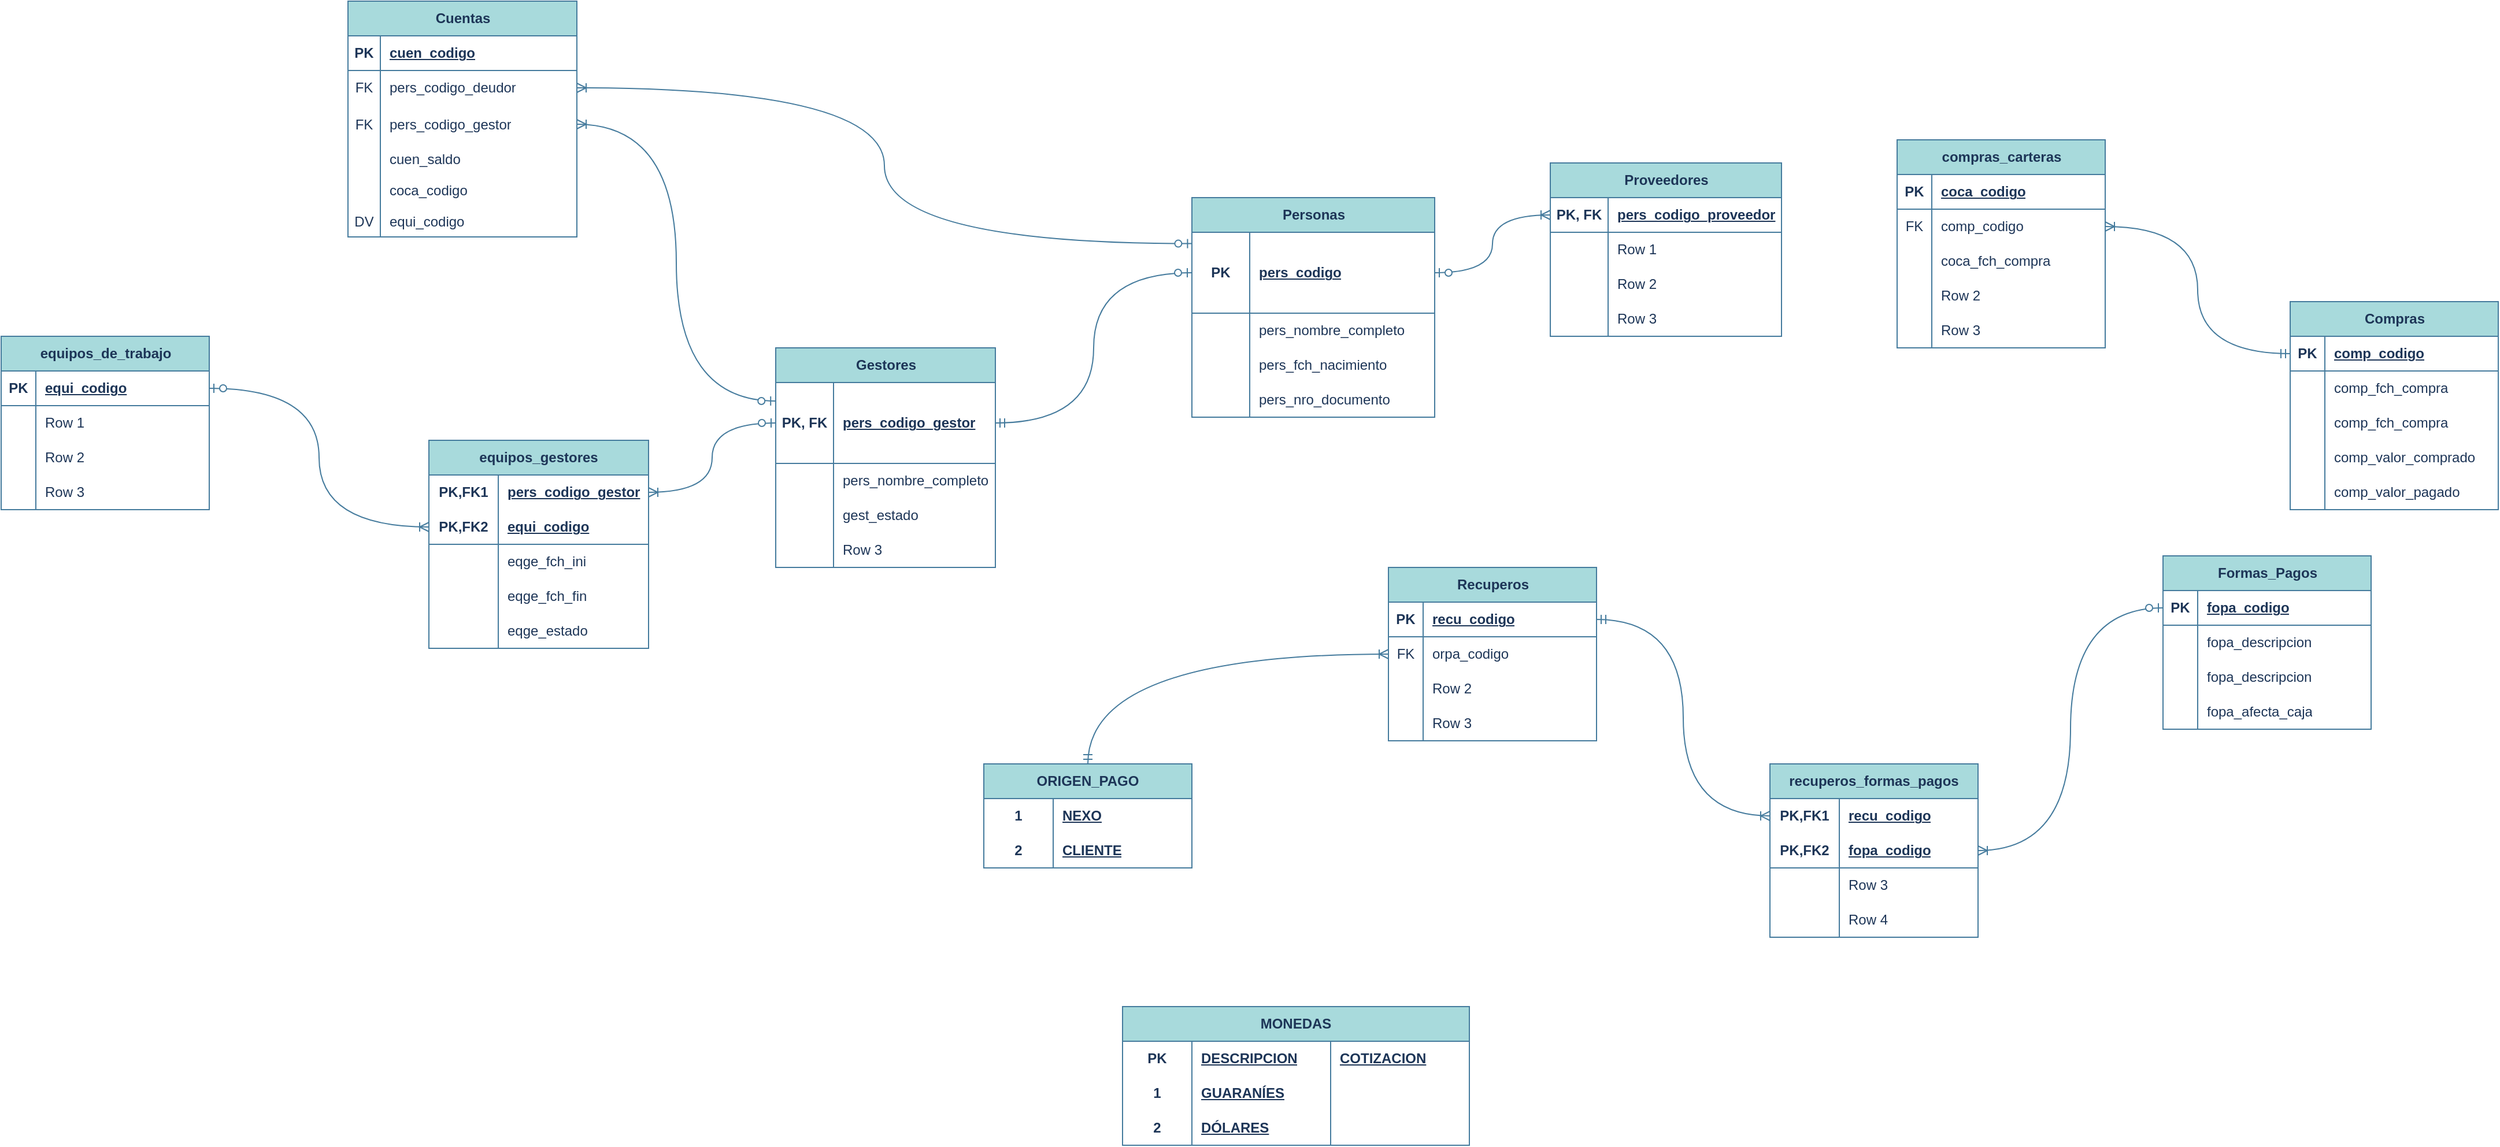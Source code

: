 <mxfile version="28.2.8">
  <diagram id="R2lEEEUBdFMjLlhIrx00" name="Page-1">
    <mxGraphModel dx="1914" dy="383" grid="1" gridSize="10" guides="0" tooltips="1" connect="1" arrows="1" fold="1" page="1" pageScale="1" pageWidth="1169" pageHeight="827" math="0" shadow="0" extFonts="Permanent Marker^https://fonts.googleapis.com/css?family=Permanent+Marker">
      <root>
        <mxCell id="0" />
        <mxCell id="1" parent="0" />
        <object label="Cuentas" galois="" id="V1QRmU60_maCaisbARo_-14">
          <mxCell style="shape=table;startSize=30;container=1;collapsible=1;childLayout=tableLayout;fixedRows=1;rowLines=0;fontStyle=1;align=center;resizeLast=1;html=1;strokeColor=#457B9D;fontColor=#1D3557;fillColor=#A8DADC;labelBackgroundColor=none;" parent="1" vertex="1">
            <mxGeometry y="320" width="198" height="204" as="geometry" />
          </mxCell>
        </object>
        <mxCell id="V1QRmU60_maCaisbARo_-15" value="" style="shape=tableRow;horizontal=0;startSize=0;swimlaneHead=0;swimlaneBody=0;fillColor=none;collapsible=0;dropTarget=0;points=[[0,0.5],[1,0.5]];portConstraint=eastwest;top=0;left=0;right=0;bottom=1;strokeColor=#457B9D;fontColor=#1D3557;labelBackgroundColor=none;" parent="V1QRmU60_maCaisbARo_-14" vertex="1">
          <mxGeometry y="30" width="198" height="30" as="geometry" />
        </mxCell>
        <mxCell id="V1QRmU60_maCaisbARo_-16" value="PK" style="shape=partialRectangle;connectable=0;fillColor=none;top=0;left=0;bottom=0;right=0;fontStyle=1;overflow=hidden;whiteSpace=wrap;html=1;strokeColor=#457B9D;fontColor=#1D3557;labelBackgroundColor=none;" parent="V1QRmU60_maCaisbARo_-15" vertex="1">
          <mxGeometry width="28" height="30" as="geometry">
            <mxRectangle width="28" height="30" as="alternateBounds" />
          </mxGeometry>
        </mxCell>
        <mxCell id="V1QRmU60_maCaisbARo_-17" value="cuen_codigo" style="shape=partialRectangle;connectable=0;fillColor=none;top=0;left=0;bottom=0;right=0;align=left;spacingLeft=6;fontStyle=5;overflow=hidden;whiteSpace=wrap;html=1;strokeColor=#457B9D;fontColor=#1D3557;labelBackgroundColor=none;" parent="V1QRmU60_maCaisbARo_-15" vertex="1">
          <mxGeometry x="28" width="170" height="30" as="geometry">
            <mxRectangle width="170" height="30" as="alternateBounds" />
          </mxGeometry>
        </mxCell>
        <mxCell id="V1QRmU60_maCaisbARo_-18" value="" style="shape=tableRow;horizontal=0;startSize=0;swimlaneHead=0;swimlaneBody=0;fillColor=none;collapsible=0;dropTarget=0;points=[[0,0.5],[1,0.5]];portConstraint=eastwest;top=0;left=0;right=0;bottom=0;strokeColor=#457B9D;fontColor=#1D3557;labelBackgroundColor=none;" parent="V1QRmU60_maCaisbARo_-14" vertex="1">
          <mxGeometry y="60" width="198" height="30" as="geometry" />
        </mxCell>
        <mxCell id="V1QRmU60_maCaisbARo_-19" value="FK" style="shape=partialRectangle;connectable=0;fillColor=none;top=0;left=0;bottom=0;right=0;editable=1;overflow=hidden;whiteSpace=wrap;html=1;strokeColor=#457B9D;fontColor=#1D3557;labelBackgroundColor=none;" parent="V1QRmU60_maCaisbARo_-18" vertex="1">
          <mxGeometry width="28" height="30" as="geometry">
            <mxRectangle width="28" height="30" as="alternateBounds" />
          </mxGeometry>
        </mxCell>
        <mxCell id="V1QRmU60_maCaisbARo_-20" value="pers_codigo_deudor" style="shape=partialRectangle;connectable=0;fillColor=none;top=0;left=0;bottom=0;right=0;align=left;spacingLeft=6;overflow=hidden;whiteSpace=wrap;html=1;strokeColor=#457B9D;fontColor=#1D3557;labelBackgroundColor=none;" parent="V1QRmU60_maCaisbARo_-18" vertex="1">
          <mxGeometry x="28" width="170" height="30" as="geometry">
            <mxRectangle width="170" height="30" as="alternateBounds" />
          </mxGeometry>
        </mxCell>
        <mxCell id="V1QRmU60_maCaisbARo_-80" style="shape=tableRow;horizontal=0;startSize=0;swimlaneHead=0;swimlaneBody=0;fillColor=none;collapsible=0;dropTarget=0;points=[[0,0.5],[1,0.5]];portConstraint=eastwest;top=0;left=0;right=0;bottom=0;strokeColor=#457B9D;fontColor=#1D3557;labelBackgroundColor=none;" parent="V1QRmU60_maCaisbARo_-14" vertex="1">
          <mxGeometry y="90" width="198" height="33" as="geometry" />
        </mxCell>
        <mxCell id="V1QRmU60_maCaisbARo_-81" value="FK" style="shape=partialRectangle;connectable=0;fillColor=none;top=0;left=0;bottom=0;right=0;editable=1;overflow=hidden;whiteSpace=wrap;html=1;strokeColor=#457B9D;fontColor=#1D3557;labelBackgroundColor=none;" parent="V1QRmU60_maCaisbARo_-80" vertex="1">
          <mxGeometry width="28" height="33" as="geometry">
            <mxRectangle width="28" height="33" as="alternateBounds" />
          </mxGeometry>
        </mxCell>
        <mxCell id="V1QRmU60_maCaisbARo_-82" value="pers_codigo_gestor" style="shape=partialRectangle;connectable=0;fillColor=none;top=0;left=0;bottom=0;right=0;align=left;spacingLeft=6;overflow=hidden;whiteSpace=wrap;html=1;strokeColor=#457B9D;fontColor=#1D3557;convertToSvg=1;labelBackgroundColor=none;" parent="V1QRmU60_maCaisbARo_-80" vertex="1">
          <mxGeometry x="28" width="170" height="33" as="geometry">
            <mxRectangle width="170" height="33" as="alternateBounds" />
          </mxGeometry>
        </mxCell>
        <mxCell id="V1QRmU60_maCaisbARo_-89" style="shape=tableRow;horizontal=0;startSize=0;swimlaneHead=0;swimlaneBody=0;fillColor=none;collapsible=0;dropTarget=0;points=[[0,0.5],[1,0.5]];portConstraint=eastwest;top=0;left=0;right=0;bottom=0;strokeColor=#457B9D;fontColor=#1D3557;labelBackgroundColor=none;" parent="V1QRmU60_maCaisbARo_-14" vertex="1">
          <mxGeometry y="123" width="198" height="27" as="geometry" />
        </mxCell>
        <mxCell id="V1QRmU60_maCaisbARo_-90" style="shape=partialRectangle;connectable=0;fillColor=none;top=0;left=0;bottom=0;right=0;editable=1;overflow=hidden;whiteSpace=wrap;html=1;strokeColor=#457B9D;fontColor=#1D3557;labelBackgroundColor=none;" parent="V1QRmU60_maCaisbARo_-89" vertex="1">
          <mxGeometry width="28" height="27" as="geometry">
            <mxRectangle width="28" height="27" as="alternateBounds" />
          </mxGeometry>
        </mxCell>
        <mxCell id="V1QRmU60_maCaisbARo_-91" value="cuen_saldo" style="shape=partialRectangle;connectable=0;fillColor=none;top=0;left=0;bottom=0;right=0;align=left;spacingLeft=6;overflow=hidden;whiteSpace=wrap;html=1;strokeColor=#457B9D;fontColor=#1D3557;convertToSvg=1;labelBackgroundColor=none;" parent="V1QRmU60_maCaisbARo_-89" vertex="1">
          <mxGeometry x="28" width="170" height="27" as="geometry">
            <mxRectangle width="170" height="27" as="alternateBounds" />
          </mxGeometry>
        </mxCell>
        <mxCell id="V1QRmU60_maCaisbARo_-104" style="shape=tableRow;horizontal=0;startSize=0;swimlaneHead=0;swimlaneBody=0;fillColor=none;collapsible=0;dropTarget=0;points=[[0,0.5],[1,0.5]];portConstraint=eastwest;top=0;left=0;right=0;bottom=0;strokeColor=#457B9D;fontColor=#1D3557;labelBackgroundColor=none;" parent="V1QRmU60_maCaisbARo_-14" vertex="1">
          <mxGeometry y="150" width="198" height="27" as="geometry" />
        </mxCell>
        <mxCell id="V1QRmU60_maCaisbARo_-105" style="shape=partialRectangle;connectable=0;fillColor=none;top=0;left=0;bottom=0;right=0;editable=1;overflow=hidden;whiteSpace=wrap;html=1;strokeColor=#457B9D;fontColor=#1D3557;labelBackgroundColor=none;" parent="V1QRmU60_maCaisbARo_-104" vertex="1">
          <mxGeometry width="28" height="27" as="geometry">
            <mxRectangle width="28" height="27" as="alternateBounds" />
          </mxGeometry>
        </mxCell>
        <mxCell id="V1QRmU60_maCaisbARo_-106" value="coca_codigo" style="shape=partialRectangle;connectable=0;fillColor=none;top=0;left=0;bottom=0;right=0;align=left;spacingLeft=6;overflow=hidden;whiteSpace=wrap;html=1;strokeColor=#457B9D;fontColor=#1D3557;convertToSvg=1;labelBackgroundColor=none;" parent="V1QRmU60_maCaisbARo_-104" vertex="1">
          <mxGeometry x="28" width="170" height="27" as="geometry">
            <mxRectangle width="170" height="27" as="alternateBounds" />
          </mxGeometry>
        </mxCell>
        <mxCell id="LHTyLfZbqkuC3GhBX_H3-79" style="shape=tableRow;horizontal=0;startSize=0;swimlaneHead=0;swimlaneBody=0;fillColor=none;collapsible=0;dropTarget=0;points=[[0,0.5],[1,0.5]];portConstraint=eastwest;top=0;left=0;right=0;bottom=0;strokeColor=#457B9D;fontColor=#1D3557;labelBackgroundColor=none;" vertex="1" parent="V1QRmU60_maCaisbARo_-14">
          <mxGeometry y="177" width="198" height="27" as="geometry" />
        </mxCell>
        <mxCell id="LHTyLfZbqkuC3GhBX_H3-80" value="DV" style="shape=partialRectangle;connectable=0;fillColor=none;top=0;left=0;bottom=0;right=0;editable=1;overflow=hidden;whiteSpace=wrap;html=1;strokeColor=#457B9D;fontColor=#1D3557;labelBackgroundColor=none;" vertex="1" parent="LHTyLfZbqkuC3GhBX_H3-79">
          <mxGeometry width="28" height="27" as="geometry">
            <mxRectangle width="28" height="27" as="alternateBounds" />
          </mxGeometry>
        </mxCell>
        <mxCell id="LHTyLfZbqkuC3GhBX_H3-81" value="equi_codigo" style="shape=partialRectangle;connectable=0;fillColor=none;top=0;left=0;bottom=0;right=0;align=left;spacingLeft=6;overflow=hidden;whiteSpace=wrap;html=1;strokeColor=#457B9D;fontColor=#1D3557;convertToSvg=1;labelBackgroundColor=none;" vertex="1" parent="LHTyLfZbqkuC3GhBX_H3-79">
          <mxGeometry x="28" width="170" height="27" as="geometry">
            <mxRectangle width="170" height="27" as="alternateBounds" />
          </mxGeometry>
        </mxCell>
        <mxCell id="V1QRmU60_maCaisbARo_-135" value="Gestores" style="shape=table;startSize=30;container=1;collapsible=1;childLayout=tableLayout;fixedRows=1;rowLines=0;fontStyle=1;align=center;resizeLast=1;html=1;strokeColor=#457B9D;fontColor=#1D3557;fillColor=#A8DADC;labelBackgroundColor=none;" parent="1" vertex="1">
          <mxGeometry x="370" y="620" width="190" height="190" as="geometry" />
        </mxCell>
        <mxCell id="V1QRmU60_maCaisbARo_-136" value="" style="shape=tableRow;horizontal=0;startSize=0;swimlaneHead=0;swimlaneBody=0;fillColor=none;collapsible=0;dropTarget=0;points=[[0,0.5],[1,0.5]];portConstraint=eastwest;top=0;left=0;right=0;bottom=1;strokeColor=#457B9D;fontColor=#1D3557;labelBackgroundColor=none;" parent="V1QRmU60_maCaisbARo_-135" vertex="1">
          <mxGeometry y="30" width="190" height="70" as="geometry" />
        </mxCell>
        <mxCell id="V1QRmU60_maCaisbARo_-137" value="PK, FK" style="shape=partialRectangle;connectable=0;fillColor=none;top=0;left=0;bottom=0;right=0;fontStyle=1;overflow=hidden;whiteSpace=wrap;html=1;strokeColor=#457B9D;fontColor=#1D3557;labelBackgroundColor=none;" parent="V1QRmU60_maCaisbARo_-136" vertex="1">
          <mxGeometry width="50" height="70" as="geometry">
            <mxRectangle width="50" height="70" as="alternateBounds" />
          </mxGeometry>
        </mxCell>
        <mxCell id="V1QRmU60_maCaisbARo_-138" value="pers_codigo_gestor" style="shape=partialRectangle;connectable=0;fillColor=none;top=0;left=0;bottom=0;right=0;align=left;spacingLeft=6;fontStyle=5;overflow=hidden;whiteSpace=wrap;html=1;strokeColor=#457B9D;fontColor=#1D3557;labelBackgroundColor=none;" parent="V1QRmU60_maCaisbARo_-136" vertex="1">
          <mxGeometry x="50" width="140" height="70" as="geometry">
            <mxRectangle width="140" height="70" as="alternateBounds" />
          </mxGeometry>
        </mxCell>
        <mxCell id="V1QRmU60_maCaisbARo_-139" value="" style="shape=tableRow;horizontal=0;startSize=0;swimlaneHead=0;swimlaneBody=0;fillColor=none;collapsible=0;dropTarget=0;points=[[0,0.5],[1,0.5]];portConstraint=eastwest;top=0;left=0;right=0;bottom=0;strokeColor=#457B9D;fontColor=#1D3557;labelBackgroundColor=none;" parent="V1QRmU60_maCaisbARo_-135" vertex="1">
          <mxGeometry y="100" width="190" height="30" as="geometry" />
        </mxCell>
        <mxCell id="V1QRmU60_maCaisbARo_-140" value="" style="shape=partialRectangle;connectable=0;fillColor=none;top=0;left=0;bottom=0;right=0;editable=1;overflow=hidden;whiteSpace=wrap;html=1;strokeColor=#457B9D;fontColor=#1D3557;labelBackgroundColor=none;" parent="V1QRmU60_maCaisbARo_-139" vertex="1">
          <mxGeometry width="50" height="30" as="geometry">
            <mxRectangle width="50" height="30" as="alternateBounds" />
          </mxGeometry>
        </mxCell>
        <mxCell id="V1QRmU60_maCaisbARo_-141" value="pers_nombre_completo" style="shape=partialRectangle;connectable=0;fillColor=none;top=0;left=0;bottom=0;right=0;align=left;spacingLeft=6;overflow=hidden;whiteSpace=wrap;html=1;strokeColor=#457B9D;fontColor=#1D3557;labelBackgroundColor=none;" parent="V1QRmU60_maCaisbARo_-139" vertex="1">
          <mxGeometry x="50" width="140" height="30" as="geometry">
            <mxRectangle width="140" height="30" as="alternateBounds" />
          </mxGeometry>
        </mxCell>
        <mxCell id="V1QRmU60_maCaisbARo_-142" value="" style="shape=tableRow;horizontal=0;startSize=0;swimlaneHead=0;swimlaneBody=0;fillColor=none;collapsible=0;dropTarget=0;points=[[0,0.5],[1,0.5]];portConstraint=eastwest;top=0;left=0;right=0;bottom=0;strokeColor=#457B9D;fontColor=#1D3557;labelBackgroundColor=none;" parent="V1QRmU60_maCaisbARo_-135" vertex="1">
          <mxGeometry y="130" width="190" height="30" as="geometry" />
        </mxCell>
        <mxCell id="V1QRmU60_maCaisbARo_-143" value="" style="shape=partialRectangle;connectable=0;fillColor=none;top=0;left=0;bottom=0;right=0;editable=1;overflow=hidden;whiteSpace=wrap;html=1;strokeColor=#457B9D;fontColor=#1D3557;labelBackgroundColor=none;" parent="V1QRmU60_maCaisbARo_-142" vertex="1">
          <mxGeometry width="50" height="30" as="geometry">
            <mxRectangle width="50" height="30" as="alternateBounds" />
          </mxGeometry>
        </mxCell>
        <mxCell id="V1QRmU60_maCaisbARo_-144" value="gest_estado" style="shape=partialRectangle;connectable=0;fillColor=none;top=0;left=0;bottom=0;right=0;align=left;spacingLeft=6;overflow=hidden;whiteSpace=wrap;html=1;strokeColor=#457B9D;fontColor=#1D3557;labelBackgroundColor=none;" parent="V1QRmU60_maCaisbARo_-142" vertex="1">
          <mxGeometry x="50" width="140" height="30" as="geometry">
            <mxRectangle width="140" height="30" as="alternateBounds" />
          </mxGeometry>
        </mxCell>
        <mxCell id="V1QRmU60_maCaisbARo_-145" value="" style="shape=tableRow;horizontal=0;startSize=0;swimlaneHead=0;swimlaneBody=0;fillColor=none;collapsible=0;dropTarget=0;points=[[0,0.5],[1,0.5]];portConstraint=eastwest;top=0;left=0;right=0;bottom=0;strokeColor=#457B9D;fontColor=#1D3557;labelBackgroundColor=none;" parent="V1QRmU60_maCaisbARo_-135" vertex="1">
          <mxGeometry y="160" width="190" height="30" as="geometry" />
        </mxCell>
        <mxCell id="V1QRmU60_maCaisbARo_-146" value="" style="shape=partialRectangle;connectable=0;fillColor=none;top=0;left=0;bottom=0;right=0;editable=1;overflow=hidden;whiteSpace=wrap;html=1;strokeColor=#457B9D;fontColor=#1D3557;labelBackgroundColor=none;" parent="V1QRmU60_maCaisbARo_-145" vertex="1">
          <mxGeometry width="50" height="30" as="geometry">
            <mxRectangle width="50" height="30" as="alternateBounds" />
          </mxGeometry>
        </mxCell>
        <mxCell id="V1QRmU60_maCaisbARo_-147" value="Row 3" style="shape=partialRectangle;connectable=0;fillColor=none;top=0;left=0;bottom=0;right=0;align=left;spacingLeft=6;overflow=hidden;whiteSpace=wrap;html=1;strokeColor=#457B9D;fontColor=#1D3557;labelBackgroundColor=none;" parent="V1QRmU60_maCaisbARo_-145" vertex="1">
          <mxGeometry x="50" width="140" height="30" as="geometry">
            <mxRectangle width="140" height="30" as="alternateBounds" />
          </mxGeometry>
        </mxCell>
        <mxCell id="V1QRmU60_maCaisbARo_-148" value="" style="edgeStyle=orthogonalEdgeStyle;fontSize=12;html=1;endArrow=ERzeroToOne;startArrow=ERmandOne;rounded=0;strokeColor=#457B9D;fontColor=default;fillColor=#A8DADC;exitX=1;exitY=0.5;exitDx=0;exitDy=0;entryX=0;entryY=0.5;entryDx=0;entryDy=0;curved=1;labelBackgroundColor=none;" parent="1" source="V1QRmU60_maCaisbARo_-136" target="V1QRmU60_maCaisbARo_-108" edge="1">
          <mxGeometry width="100" height="100" relative="1" as="geometry">
            <mxPoint x="340" y="390" as="sourcePoint" />
            <mxPoint x="440" y="290" as="targetPoint" />
          </mxGeometry>
        </mxCell>
        <mxCell id="V1QRmU60_maCaisbARo_-162" value="equipos_de_trabajo" style="shape=table;startSize=30;container=1;collapsible=1;childLayout=tableLayout;fixedRows=1;rowLines=0;fontStyle=1;align=center;resizeLast=1;html=1;strokeColor=#457B9D;fontColor=#1D3557;fillColor=#A8DADC;labelBackgroundColor=none;" parent="1" vertex="1">
          <mxGeometry x="-300" y="610" width="180" height="150" as="geometry" />
        </mxCell>
        <mxCell id="V1QRmU60_maCaisbARo_-163" value="" style="shape=tableRow;horizontal=0;startSize=0;swimlaneHead=0;swimlaneBody=0;fillColor=none;collapsible=0;dropTarget=0;points=[[0,0.5],[1,0.5]];portConstraint=eastwest;top=0;left=0;right=0;bottom=1;strokeColor=#457B9D;fontColor=#1D3557;labelBackgroundColor=none;" parent="V1QRmU60_maCaisbARo_-162" vertex="1">
          <mxGeometry y="30" width="180" height="30" as="geometry" />
        </mxCell>
        <mxCell id="V1QRmU60_maCaisbARo_-164" value="PK" style="shape=partialRectangle;connectable=0;fillColor=none;top=0;left=0;bottom=0;right=0;fontStyle=1;overflow=hidden;whiteSpace=wrap;html=1;strokeColor=#457B9D;fontColor=#1D3557;labelBackgroundColor=none;" parent="V1QRmU60_maCaisbARo_-163" vertex="1">
          <mxGeometry width="30" height="30" as="geometry">
            <mxRectangle width="30" height="30" as="alternateBounds" />
          </mxGeometry>
        </mxCell>
        <mxCell id="V1QRmU60_maCaisbARo_-165" value="equi_codigo" style="shape=partialRectangle;connectable=0;fillColor=none;top=0;left=0;bottom=0;right=0;align=left;spacingLeft=6;fontStyle=5;overflow=hidden;whiteSpace=wrap;html=1;strokeColor=#457B9D;fontColor=#1D3557;labelBackgroundColor=none;" parent="V1QRmU60_maCaisbARo_-163" vertex="1">
          <mxGeometry x="30" width="150" height="30" as="geometry">
            <mxRectangle width="150" height="30" as="alternateBounds" />
          </mxGeometry>
        </mxCell>
        <mxCell id="V1QRmU60_maCaisbARo_-166" value="" style="shape=tableRow;horizontal=0;startSize=0;swimlaneHead=0;swimlaneBody=0;fillColor=none;collapsible=0;dropTarget=0;points=[[0,0.5],[1,0.5]];portConstraint=eastwest;top=0;left=0;right=0;bottom=0;strokeColor=#457B9D;fontColor=#1D3557;labelBackgroundColor=none;" parent="V1QRmU60_maCaisbARo_-162" vertex="1">
          <mxGeometry y="60" width="180" height="30" as="geometry" />
        </mxCell>
        <mxCell id="V1QRmU60_maCaisbARo_-167" value="" style="shape=partialRectangle;connectable=0;fillColor=none;top=0;left=0;bottom=0;right=0;editable=1;overflow=hidden;whiteSpace=wrap;html=1;strokeColor=#457B9D;fontColor=#1D3557;labelBackgroundColor=none;" parent="V1QRmU60_maCaisbARo_-166" vertex="1">
          <mxGeometry width="30" height="30" as="geometry">
            <mxRectangle width="30" height="30" as="alternateBounds" />
          </mxGeometry>
        </mxCell>
        <mxCell id="V1QRmU60_maCaisbARo_-168" value="Row 1" style="shape=partialRectangle;connectable=0;fillColor=none;top=0;left=0;bottom=0;right=0;align=left;spacingLeft=6;overflow=hidden;whiteSpace=wrap;html=1;strokeColor=#457B9D;fontColor=#1D3557;labelBackgroundColor=none;" parent="V1QRmU60_maCaisbARo_-166" vertex="1">
          <mxGeometry x="30" width="150" height="30" as="geometry">
            <mxRectangle width="150" height="30" as="alternateBounds" />
          </mxGeometry>
        </mxCell>
        <mxCell id="V1QRmU60_maCaisbARo_-169" value="" style="shape=tableRow;horizontal=0;startSize=0;swimlaneHead=0;swimlaneBody=0;fillColor=none;collapsible=0;dropTarget=0;points=[[0,0.5],[1,0.5]];portConstraint=eastwest;top=0;left=0;right=0;bottom=0;strokeColor=#457B9D;fontColor=#1D3557;labelBackgroundColor=none;" parent="V1QRmU60_maCaisbARo_-162" vertex="1">
          <mxGeometry y="90" width="180" height="30" as="geometry" />
        </mxCell>
        <mxCell id="V1QRmU60_maCaisbARo_-170" value="" style="shape=partialRectangle;connectable=0;fillColor=none;top=0;left=0;bottom=0;right=0;editable=1;overflow=hidden;whiteSpace=wrap;html=1;strokeColor=#457B9D;fontColor=#1D3557;labelBackgroundColor=none;" parent="V1QRmU60_maCaisbARo_-169" vertex="1">
          <mxGeometry width="30" height="30" as="geometry">
            <mxRectangle width="30" height="30" as="alternateBounds" />
          </mxGeometry>
        </mxCell>
        <mxCell id="V1QRmU60_maCaisbARo_-171" value="Row 2" style="shape=partialRectangle;connectable=0;fillColor=none;top=0;left=0;bottom=0;right=0;align=left;spacingLeft=6;overflow=hidden;whiteSpace=wrap;html=1;strokeColor=#457B9D;fontColor=#1D3557;labelBackgroundColor=none;" parent="V1QRmU60_maCaisbARo_-169" vertex="1">
          <mxGeometry x="30" width="150" height="30" as="geometry">
            <mxRectangle width="150" height="30" as="alternateBounds" />
          </mxGeometry>
        </mxCell>
        <mxCell id="V1QRmU60_maCaisbARo_-172" value="" style="shape=tableRow;horizontal=0;startSize=0;swimlaneHead=0;swimlaneBody=0;fillColor=none;collapsible=0;dropTarget=0;points=[[0,0.5],[1,0.5]];portConstraint=eastwest;top=0;left=0;right=0;bottom=0;strokeColor=#457B9D;fontColor=#1D3557;labelBackgroundColor=none;" parent="V1QRmU60_maCaisbARo_-162" vertex="1">
          <mxGeometry y="120" width="180" height="30" as="geometry" />
        </mxCell>
        <mxCell id="V1QRmU60_maCaisbARo_-173" value="" style="shape=partialRectangle;connectable=0;fillColor=none;top=0;left=0;bottom=0;right=0;editable=1;overflow=hidden;whiteSpace=wrap;html=1;strokeColor=#457B9D;fontColor=#1D3557;labelBackgroundColor=none;" parent="V1QRmU60_maCaisbARo_-172" vertex="1">
          <mxGeometry width="30" height="30" as="geometry">
            <mxRectangle width="30" height="30" as="alternateBounds" />
          </mxGeometry>
        </mxCell>
        <mxCell id="V1QRmU60_maCaisbARo_-174" value="Row 3" style="shape=partialRectangle;connectable=0;fillColor=none;top=0;left=0;bottom=0;right=0;align=left;spacingLeft=6;overflow=hidden;whiteSpace=wrap;html=1;strokeColor=#457B9D;fontColor=#1D3557;labelBackgroundColor=none;" parent="V1QRmU60_maCaisbARo_-172" vertex="1">
          <mxGeometry x="30" width="150" height="30" as="geometry">
            <mxRectangle width="150" height="30" as="alternateBounds" />
          </mxGeometry>
        </mxCell>
        <mxCell id="LHTyLfZbqkuC3GhBX_H3-2" value="" style="edgeStyle=orthogonalEdgeStyle;fontSize=12;html=1;endArrow=ERoneToMany;startArrow=ERzeroToOne;rounded=0;exitX=0;exitY=0.5;exitDx=0;exitDy=0;curved=1;entryX=1;entryY=0.5;entryDx=0;entryDy=0;labelBackgroundColor=none;strokeColor=#457B9D;fontColor=default;" edge="1" parent="1" source="V1QRmU60_maCaisbARo_-136" target="LHTyLfZbqkuC3GhBX_H3-9">
          <mxGeometry width="100" height="100" relative="1" as="geometry">
            <mxPoint x="70" y="470" as="sourcePoint" />
            <mxPoint x="90" y="410" as="targetPoint" />
          </mxGeometry>
        </mxCell>
        <mxCell id="LHTyLfZbqkuC3GhBX_H3-4" value="" style="edgeStyle=orthogonalEdgeStyle;fontSize=12;html=1;endArrow=ERoneToMany;startArrow=ERzeroToOne;rounded=0;entryX=0;entryY=0.5;entryDx=0;entryDy=0;curved=1;exitX=1;exitY=0.5;exitDx=0;exitDy=0;labelBackgroundColor=none;strokeColor=#457B9D;fontColor=default;" edge="1" parent="1" source="V1QRmU60_maCaisbARo_-163" target="LHTyLfZbqkuC3GhBX_H3-12">
          <mxGeometry width="100" height="100" relative="1" as="geometry">
            <mxPoint x="-140" y="480" as="sourcePoint" />
            <mxPoint x="420" y="500" as="targetPoint" />
          </mxGeometry>
        </mxCell>
        <mxCell id="LHTyLfZbqkuC3GhBX_H3-5" value="" style="edgeStyle=orthogonalEdgeStyle;fontSize=12;html=1;endArrow=ERoneToMany;startArrow=ERzeroToOne;rounded=0;exitX=0.001;exitY=0.14;exitDx=0;exitDy=0;exitPerimeter=0;entryX=1;entryY=0.5;entryDx=0;entryDy=0;curved=1;labelBackgroundColor=none;strokeColor=#457B9D;fontColor=default;" edge="1" parent="1" source="V1QRmU60_maCaisbARo_-108" target="V1QRmU60_maCaisbARo_-18">
          <mxGeometry width="100" height="100" relative="1" as="geometry">
            <mxPoint x="550" y="500" as="sourcePoint" />
            <mxPoint x="330" y="420" as="targetPoint" />
          </mxGeometry>
        </mxCell>
        <mxCell id="V1QRmU60_maCaisbARo_-107" value="Personas" style="shape=table;startSize=30;container=1;collapsible=1;childLayout=tableLayout;fixedRows=1;rowLines=0;fontStyle=1;align=center;resizeLast=1;html=1;strokeColor=#457B9D;fontColor=#1D3557;fillColor=#A8DADC;labelBackgroundColor=none;" parent="1" vertex="1">
          <mxGeometry x="730" y="490" width="210" height="190" as="geometry" />
        </mxCell>
        <mxCell id="V1QRmU60_maCaisbARo_-108" value="" style="shape=tableRow;horizontal=0;startSize=0;swimlaneHead=0;swimlaneBody=0;fillColor=none;collapsible=0;dropTarget=0;points=[[0.11,0.96,0,0,0],[0.5,0.96,0,0,0],[0.99,0.96,0,0,0]];portConstraint=eastwest;top=0;left=0;right=0;bottom=1;strokeColor=#457B9D;fontColor=#1D3557;labelBackgroundColor=none;" parent="V1QRmU60_maCaisbARo_-107" vertex="1">
          <mxGeometry y="30" width="210" height="70" as="geometry" />
        </mxCell>
        <mxCell id="V1QRmU60_maCaisbARo_-109" value="PK" style="shape=partialRectangle;connectable=0;fillColor=none;top=0;left=0;bottom=0;right=0;fontStyle=1;overflow=hidden;whiteSpace=wrap;html=1;strokeColor=#457B9D;fontColor=#1D3557;labelBackgroundColor=none;" parent="V1QRmU60_maCaisbARo_-108" vertex="1">
          <mxGeometry width="50" height="70" as="geometry">
            <mxRectangle width="50" height="70" as="alternateBounds" />
          </mxGeometry>
        </mxCell>
        <mxCell id="V1QRmU60_maCaisbARo_-110" value="pers_codigo" style="shape=partialRectangle;connectable=0;fillColor=none;top=0;left=0;bottom=0;right=0;align=left;spacingLeft=6;fontStyle=5;overflow=hidden;whiteSpace=wrap;html=1;strokeColor=#457B9D;fontColor=#1D3557;labelBackgroundColor=none;" parent="V1QRmU60_maCaisbARo_-108" vertex="1">
          <mxGeometry x="50" width="160" height="70" as="geometry">
            <mxRectangle width="160" height="70" as="alternateBounds" />
          </mxGeometry>
        </mxCell>
        <mxCell id="V1QRmU60_maCaisbARo_-111" value="" style="shape=tableRow;horizontal=0;startSize=0;swimlaneHead=0;swimlaneBody=0;fillColor=none;collapsible=0;dropTarget=0;points=[[0,0.5],[1,0.5]];portConstraint=eastwest;top=0;left=0;right=0;bottom=0;strokeColor=#457B9D;fontColor=#1D3557;labelBackgroundColor=none;" parent="V1QRmU60_maCaisbARo_-107" vertex="1">
          <mxGeometry y="100" width="210" height="30" as="geometry" />
        </mxCell>
        <mxCell id="V1QRmU60_maCaisbARo_-112" value="" style="shape=partialRectangle;connectable=0;fillColor=none;top=0;left=0;bottom=0;right=0;editable=1;overflow=hidden;whiteSpace=wrap;html=1;strokeColor=#457B9D;fontColor=#1D3557;labelBackgroundColor=none;" parent="V1QRmU60_maCaisbARo_-111" vertex="1">
          <mxGeometry width="50" height="30" as="geometry">
            <mxRectangle width="50" height="30" as="alternateBounds" />
          </mxGeometry>
        </mxCell>
        <mxCell id="V1QRmU60_maCaisbARo_-113" value="pers_nombre_completo" style="shape=partialRectangle;connectable=0;fillColor=none;top=0;left=0;bottom=0;right=0;align=left;spacingLeft=6;overflow=hidden;whiteSpace=wrap;html=1;strokeColor=#457B9D;fontColor=#1D3557;labelBackgroundColor=none;" parent="V1QRmU60_maCaisbARo_-111" vertex="1">
          <mxGeometry x="50" width="160" height="30" as="geometry">
            <mxRectangle width="160" height="30" as="alternateBounds" />
          </mxGeometry>
        </mxCell>
        <mxCell id="V1QRmU60_maCaisbARo_-114" value="" style="shape=tableRow;horizontal=0;startSize=0;swimlaneHead=0;swimlaneBody=0;fillColor=none;collapsible=0;dropTarget=0;points=[[0,0.5],[1,0.5]];portConstraint=eastwest;top=0;left=0;right=0;bottom=0;strokeColor=#457B9D;fontColor=#1D3557;labelBackgroundColor=none;" parent="V1QRmU60_maCaisbARo_-107" vertex="1">
          <mxGeometry y="130" width="210" height="30" as="geometry" />
        </mxCell>
        <mxCell id="V1QRmU60_maCaisbARo_-115" value="" style="shape=partialRectangle;connectable=0;fillColor=none;top=0;left=0;bottom=0;right=0;editable=1;overflow=hidden;whiteSpace=wrap;html=1;strokeColor=#457B9D;fontColor=#1D3557;labelBackgroundColor=none;" parent="V1QRmU60_maCaisbARo_-114" vertex="1">
          <mxGeometry width="50" height="30" as="geometry">
            <mxRectangle width="50" height="30" as="alternateBounds" />
          </mxGeometry>
        </mxCell>
        <mxCell id="V1QRmU60_maCaisbARo_-116" value="pers_fch_nacimiento" style="shape=partialRectangle;connectable=0;fillColor=none;top=0;left=0;bottom=0;right=0;align=left;spacingLeft=6;overflow=hidden;whiteSpace=wrap;html=1;strokeColor=#457B9D;fontColor=#1D3557;labelBackgroundColor=none;" parent="V1QRmU60_maCaisbARo_-114" vertex="1">
          <mxGeometry x="50" width="160" height="30" as="geometry">
            <mxRectangle width="160" height="30" as="alternateBounds" />
          </mxGeometry>
        </mxCell>
        <mxCell id="V1QRmU60_maCaisbARo_-117" value="" style="shape=tableRow;horizontal=0;startSize=0;swimlaneHead=0;swimlaneBody=0;fillColor=none;collapsible=0;dropTarget=0;points=[[0,0.5],[1,0.5]];portConstraint=eastwest;top=0;left=0;right=0;bottom=0;strokeColor=#457B9D;fontColor=#1D3557;labelBackgroundColor=none;" parent="V1QRmU60_maCaisbARo_-107" vertex="1">
          <mxGeometry y="160" width="210" height="30" as="geometry" />
        </mxCell>
        <mxCell id="V1QRmU60_maCaisbARo_-118" value="" style="shape=partialRectangle;connectable=0;fillColor=none;top=0;left=0;bottom=0;right=0;editable=1;overflow=hidden;whiteSpace=wrap;html=1;strokeColor=#457B9D;fontColor=#1D3557;labelBackgroundColor=none;" parent="V1QRmU60_maCaisbARo_-117" vertex="1">
          <mxGeometry width="50" height="30" as="geometry">
            <mxRectangle width="50" height="30" as="alternateBounds" />
          </mxGeometry>
        </mxCell>
        <mxCell id="V1QRmU60_maCaisbARo_-119" value="pers_nro_documento" style="shape=partialRectangle;connectable=0;fillColor=none;top=0;left=0;bottom=0;right=0;align=left;spacingLeft=6;overflow=hidden;whiteSpace=wrap;html=1;strokeColor=#457B9D;fontColor=#1D3557;labelBackgroundColor=none;" parent="V1QRmU60_maCaisbARo_-117" vertex="1">
          <mxGeometry x="50" width="160" height="30" as="geometry">
            <mxRectangle width="160" height="30" as="alternateBounds" />
          </mxGeometry>
        </mxCell>
        <mxCell id="LHTyLfZbqkuC3GhBX_H3-7" value="" style="edgeStyle=orthogonalEdgeStyle;fontSize=12;html=1;endArrow=ERoneToMany;startArrow=ERzeroToOne;rounded=0;exitX=-0.002;exitY=0.228;exitDx=0;exitDy=0;exitPerimeter=0;entryX=1;entryY=0.5;entryDx=0;entryDy=0;curved=1;labelBackgroundColor=none;strokeColor=#457B9D;fontColor=default;" edge="1" parent="1" source="V1QRmU60_maCaisbARo_-136" target="V1QRmU60_maCaisbARo_-80">
          <mxGeometry width="100" height="100" relative="1" as="geometry">
            <mxPoint x="420" y="620" as="sourcePoint" />
            <mxPoint x="520" y="520" as="targetPoint" />
          </mxGeometry>
        </mxCell>
        <mxCell id="LHTyLfZbqkuC3GhBX_H3-8" value="equipos_gestores" style="shape=table;startSize=30;container=1;collapsible=1;childLayout=tableLayout;fixedRows=1;rowLines=0;fontStyle=1;align=center;resizeLast=1;html=1;whiteSpace=wrap;labelBackgroundColor=none;fillColor=#A8DADC;strokeColor=#457B9D;fontColor=#1D3557;" vertex="1" parent="1">
          <mxGeometry x="70" y="700" width="190" height="180" as="geometry" />
        </mxCell>
        <mxCell id="LHTyLfZbqkuC3GhBX_H3-9" value="" style="shape=tableRow;horizontal=0;startSize=0;swimlaneHead=0;swimlaneBody=0;fillColor=none;collapsible=0;dropTarget=0;points=[[0,0.5],[1,0.5]];portConstraint=eastwest;top=0;left=0;right=0;bottom=0;html=1;labelBackgroundColor=none;strokeColor=#457B9D;fontColor=#1D3557;" vertex="1" parent="LHTyLfZbqkuC3GhBX_H3-8">
          <mxGeometry y="30" width="190" height="30" as="geometry" />
        </mxCell>
        <mxCell id="LHTyLfZbqkuC3GhBX_H3-10" value="PK,FK1" style="shape=partialRectangle;connectable=0;fillColor=none;top=0;left=0;bottom=0;right=0;fontStyle=1;overflow=hidden;html=1;whiteSpace=wrap;labelBackgroundColor=none;strokeColor=#457B9D;fontColor=#1D3557;" vertex="1" parent="LHTyLfZbqkuC3GhBX_H3-9">
          <mxGeometry width="60" height="30" as="geometry">
            <mxRectangle width="60" height="30" as="alternateBounds" />
          </mxGeometry>
        </mxCell>
        <mxCell id="LHTyLfZbqkuC3GhBX_H3-11" value="pers_codigo_gestor" style="shape=partialRectangle;connectable=0;fillColor=none;top=0;left=0;bottom=0;right=0;align=left;spacingLeft=6;fontStyle=5;overflow=hidden;html=1;whiteSpace=wrap;labelBackgroundColor=none;strokeColor=#457B9D;fontColor=#1D3557;" vertex="1" parent="LHTyLfZbqkuC3GhBX_H3-9">
          <mxGeometry x="60" width="130" height="30" as="geometry">
            <mxRectangle width="130" height="30" as="alternateBounds" />
          </mxGeometry>
        </mxCell>
        <mxCell id="LHTyLfZbqkuC3GhBX_H3-12" value="" style="shape=tableRow;horizontal=0;startSize=0;swimlaneHead=0;swimlaneBody=0;fillColor=none;collapsible=0;dropTarget=0;points=[[0,0.5],[1,0.5]];portConstraint=eastwest;top=0;left=0;right=0;bottom=1;html=1;labelBackgroundColor=none;strokeColor=#457B9D;fontColor=#1D3557;" vertex="1" parent="LHTyLfZbqkuC3GhBX_H3-8">
          <mxGeometry y="60" width="190" height="30" as="geometry" />
        </mxCell>
        <mxCell id="LHTyLfZbqkuC3GhBX_H3-13" value="PK,FK2" style="shape=partialRectangle;connectable=0;fillColor=none;top=0;left=0;bottom=0;right=0;fontStyle=1;overflow=hidden;html=1;whiteSpace=wrap;labelBackgroundColor=none;strokeColor=#457B9D;fontColor=#1D3557;" vertex="1" parent="LHTyLfZbqkuC3GhBX_H3-12">
          <mxGeometry width="60" height="30" as="geometry">
            <mxRectangle width="60" height="30" as="alternateBounds" />
          </mxGeometry>
        </mxCell>
        <mxCell id="LHTyLfZbqkuC3GhBX_H3-14" value="equi_codigo" style="shape=partialRectangle;connectable=0;fillColor=none;top=0;left=0;bottom=0;right=0;align=left;spacingLeft=6;fontStyle=5;overflow=hidden;html=1;whiteSpace=wrap;labelBackgroundColor=none;strokeColor=#457B9D;fontColor=#1D3557;" vertex="1" parent="LHTyLfZbqkuC3GhBX_H3-12">
          <mxGeometry x="60" width="130" height="30" as="geometry">
            <mxRectangle width="130" height="30" as="alternateBounds" />
          </mxGeometry>
        </mxCell>
        <mxCell id="LHTyLfZbqkuC3GhBX_H3-15" value="" style="shape=tableRow;horizontal=0;startSize=0;swimlaneHead=0;swimlaneBody=0;fillColor=none;collapsible=0;dropTarget=0;points=[[0,0.5],[1,0.5]];portConstraint=eastwest;top=0;left=0;right=0;bottom=0;html=1;labelBackgroundColor=none;strokeColor=#457B9D;fontColor=#1D3557;" vertex="1" parent="LHTyLfZbqkuC3GhBX_H3-8">
          <mxGeometry y="90" width="190" height="30" as="geometry" />
        </mxCell>
        <mxCell id="LHTyLfZbqkuC3GhBX_H3-16" value="" style="shape=partialRectangle;connectable=0;fillColor=none;top=0;left=0;bottom=0;right=0;editable=1;overflow=hidden;html=1;whiteSpace=wrap;labelBackgroundColor=none;strokeColor=#457B9D;fontColor=#1D3557;" vertex="1" parent="LHTyLfZbqkuC3GhBX_H3-15">
          <mxGeometry width="60" height="30" as="geometry">
            <mxRectangle width="60" height="30" as="alternateBounds" />
          </mxGeometry>
        </mxCell>
        <mxCell id="LHTyLfZbqkuC3GhBX_H3-17" value="eqge_fch_ini" style="shape=partialRectangle;connectable=0;fillColor=none;top=0;left=0;bottom=0;right=0;align=left;spacingLeft=6;overflow=hidden;html=1;whiteSpace=wrap;labelBackgroundColor=none;strokeColor=#457B9D;fontColor=#1D3557;" vertex="1" parent="LHTyLfZbqkuC3GhBX_H3-15">
          <mxGeometry x="60" width="130" height="30" as="geometry">
            <mxRectangle width="130" height="30" as="alternateBounds" />
          </mxGeometry>
        </mxCell>
        <mxCell id="LHTyLfZbqkuC3GhBX_H3-18" value="" style="shape=tableRow;horizontal=0;startSize=0;swimlaneHead=0;swimlaneBody=0;fillColor=none;collapsible=0;dropTarget=0;points=[[0,0.5],[1,0.5]];portConstraint=eastwest;top=0;left=0;right=0;bottom=0;html=1;labelBackgroundColor=none;strokeColor=#457B9D;fontColor=#1D3557;" vertex="1" parent="LHTyLfZbqkuC3GhBX_H3-8">
          <mxGeometry y="120" width="190" height="30" as="geometry" />
        </mxCell>
        <mxCell id="LHTyLfZbqkuC3GhBX_H3-19" value="" style="shape=partialRectangle;connectable=0;fillColor=none;top=0;left=0;bottom=0;right=0;editable=1;overflow=hidden;html=1;whiteSpace=wrap;labelBackgroundColor=none;strokeColor=#457B9D;fontColor=#1D3557;" vertex="1" parent="LHTyLfZbqkuC3GhBX_H3-18">
          <mxGeometry width="60" height="30" as="geometry">
            <mxRectangle width="60" height="30" as="alternateBounds" />
          </mxGeometry>
        </mxCell>
        <mxCell id="LHTyLfZbqkuC3GhBX_H3-20" value="eqge_fch_fin" style="shape=partialRectangle;connectable=0;fillColor=none;top=0;left=0;bottom=0;right=0;align=left;spacingLeft=6;overflow=hidden;html=1;whiteSpace=wrap;labelBackgroundColor=none;strokeColor=#457B9D;fontColor=#1D3557;" vertex="1" parent="LHTyLfZbqkuC3GhBX_H3-18">
          <mxGeometry x="60" width="130" height="30" as="geometry">
            <mxRectangle width="130" height="30" as="alternateBounds" />
          </mxGeometry>
        </mxCell>
        <mxCell id="LHTyLfZbqkuC3GhBX_H3-40" style="shape=tableRow;horizontal=0;startSize=0;swimlaneHead=0;swimlaneBody=0;fillColor=none;collapsible=0;dropTarget=0;points=[[0,0.5],[1,0.5]];portConstraint=eastwest;top=0;left=0;right=0;bottom=0;html=1;labelBackgroundColor=none;strokeColor=#457B9D;fontColor=#1D3557;" vertex="1" parent="LHTyLfZbqkuC3GhBX_H3-8">
          <mxGeometry y="150" width="190" height="30" as="geometry" />
        </mxCell>
        <mxCell id="LHTyLfZbqkuC3GhBX_H3-41" style="shape=partialRectangle;connectable=0;fillColor=none;top=0;left=0;bottom=0;right=0;editable=1;overflow=hidden;html=1;whiteSpace=wrap;labelBackgroundColor=none;strokeColor=#457B9D;fontColor=#1D3557;" vertex="1" parent="LHTyLfZbqkuC3GhBX_H3-40">
          <mxGeometry width="60" height="30" as="geometry">
            <mxRectangle width="60" height="30" as="alternateBounds" />
          </mxGeometry>
        </mxCell>
        <mxCell id="LHTyLfZbqkuC3GhBX_H3-42" value="eqge_estado" style="shape=partialRectangle;connectable=0;fillColor=none;top=0;left=0;bottom=0;right=0;align=left;spacingLeft=6;overflow=hidden;html=1;whiteSpace=wrap;labelBackgroundColor=none;strokeColor=#457B9D;fontColor=#1D3557;" vertex="1" parent="LHTyLfZbqkuC3GhBX_H3-40">
          <mxGeometry x="60" width="130" height="30" as="geometry">
            <mxRectangle width="130" height="30" as="alternateBounds" />
          </mxGeometry>
        </mxCell>
        <mxCell id="LHTyLfZbqkuC3GhBX_H3-49" value="compras_carteras" style="shape=table;startSize=30;container=1;collapsible=1;childLayout=tableLayout;fixedRows=1;rowLines=0;fontStyle=1;align=center;resizeLast=1;html=1;strokeColor=#457B9D;fontColor=#1D3557;fillColor=#A8DADC;" vertex="1" parent="1">
          <mxGeometry x="1340" y="440" width="180" height="180" as="geometry" />
        </mxCell>
        <mxCell id="LHTyLfZbqkuC3GhBX_H3-50" value="" style="shape=tableRow;horizontal=0;startSize=0;swimlaneHead=0;swimlaneBody=0;fillColor=none;collapsible=0;dropTarget=0;points=[[0,0.5],[1,0.5]];portConstraint=eastwest;top=0;left=0;right=0;bottom=1;strokeColor=#457B9D;fontColor=#1D3557;" vertex="1" parent="LHTyLfZbqkuC3GhBX_H3-49">
          <mxGeometry y="30" width="180" height="30" as="geometry" />
        </mxCell>
        <mxCell id="LHTyLfZbqkuC3GhBX_H3-51" value="PK" style="shape=partialRectangle;connectable=0;fillColor=none;top=0;left=0;bottom=0;right=0;fontStyle=1;overflow=hidden;whiteSpace=wrap;html=1;strokeColor=#457B9D;fontColor=#1D3557;" vertex="1" parent="LHTyLfZbqkuC3GhBX_H3-50">
          <mxGeometry width="30" height="30" as="geometry">
            <mxRectangle width="30" height="30" as="alternateBounds" />
          </mxGeometry>
        </mxCell>
        <mxCell id="LHTyLfZbqkuC3GhBX_H3-52" value="coca_codigo" style="shape=partialRectangle;connectable=0;fillColor=none;top=0;left=0;bottom=0;right=0;align=left;spacingLeft=6;fontStyle=5;overflow=hidden;whiteSpace=wrap;html=1;strokeColor=#457B9D;fontColor=#1D3557;" vertex="1" parent="LHTyLfZbqkuC3GhBX_H3-50">
          <mxGeometry x="30" width="150" height="30" as="geometry">
            <mxRectangle width="150" height="30" as="alternateBounds" />
          </mxGeometry>
        </mxCell>
        <mxCell id="LHTyLfZbqkuC3GhBX_H3-85" style="shape=tableRow;horizontal=0;startSize=0;swimlaneHead=0;swimlaneBody=0;fillColor=none;collapsible=0;dropTarget=0;points=[[0,0.5],[1,0.5]];portConstraint=eastwest;top=0;left=0;right=0;bottom=0;strokeColor=#457B9D;fontColor=#1D3557;" vertex="1" parent="LHTyLfZbqkuC3GhBX_H3-49">
          <mxGeometry y="60" width="180" height="30" as="geometry" />
        </mxCell>
        <mxCell id="LHTyLfZbqkuC3GhBX_H3-86" value="FK" style="shape=partialRectangle;connectable=0;fillColor=none;top=0;left=0;bottom=0;right=0;editable=1;overflow=hidden;whiteSpace=wrap;html=1;strokeColor=#457B9D;fontColor=#1D3557;" vertex="1" parent="LHTyLfZbqkuC3GhBX_H3-85">
          <mxGeometry width="30" height="30" as="geometry">
            <mxRectangle width="30" height="30" as="alternateBounds" />
          </mxGeometry>
        </mxCell>
        <mxCell id="LHTyLfZbqkuC3GhBX_H3-87" value="comp_codigo" style="shape=partialRectangle;connectable=0;fillColor=none;top=0;left=0;bottom=0;right=0;align=left;spacingLeft=6;overflow=hidden;whiteSpace=wrap;html=1;strokeColor=#457B9D;fontColor=#1D3557;" vertex="1" parent="LHTyLfZbqkuC3GhBX_H3-85">
          <mxGeometry x="30" width="150" height="30" as="geometry">
            <mxRectangle width="150" height="30" as="alternateBounds" />
          </mxGeometry>
        </mxCell>
        <mxCell id="LHTyLfZbqkuC3GhBX_H3-53" value="" style="shape=tableRow;horizontal=0;startSize=0;swimlaneHead=0;swimlaneBody=0;fillColor=none;collapsible=0;dropTarget=0;points=[[0,0.5],[1,0.5]];portConstraint=eastwest;top=0;left=0;right=0;bottom=0;strokeColor=#457B9D;fontColor=#1D3557;" vertex="1" parent="LHTyLfZbqkuC3GhBX_H3-49">
          <mxGeometry y="90" width="180" height="30" as="geometry" />
        </mxCell>
        <mxCell id="LHTyLfZbqkuC3GhBX_H3-54" value="" style="shape=partialRectangle;connectable=0;fillColor=none;top=0;left=0;bottom=0;right=0;editable=1;overflow=hidden;whiteSpace=wrap;html=1;strokeColor=#457B9D;fontColor=#1D3557;" vertex="1" parent="LHTyLfZbqkuC3GhBX_H3-53">
          <mxGeometry width="30" height="30" as="geometry">
            <mxRectangle width="30" height="30" as="alternateBounds" />
          </mxGeometry>
        </mxCell>
        <mxCell id="LHTyLfZbqkuC3GhBX_H3-55" value="coca_fch_compra" style="shape=partialRectangle;connectable=0;fillColor=none;top=0;left=0;bottom=0;right=0;align=left;spacingLeft=6;overflow=hidden;whiteSpace=wrap;html=1;strokeColor=#457B9D;fontColor=#1D3557;" vertex="1" parent="LHTyLfZbqkuC3GhBX_H3-53">
          <mxGeometry x="30" width="150" height="30" as="geometry">
            <mxRectangle width="150" height="30" as="alternateBounds" />
          </mxGeometry>
        </mxCell>
        <mxCell id="LHTyLfZbqkuC3GhBX_H3-56" value="" style="shape=tableRow;horizontal=0;startSize=0;swimlaneHead=0;swimlaneBody=0;fillColor=none;collapsible=0;dropTarget=0;points=[[0,0.5],[1,0.5]];portConstraint=eastwest;top=0;left=0;right=0;bottom=0;strokeColor=#457B9D;fontColor=#1D3557;" vertex="1" parent="LHTyLfZbqkuC3GhBX_H3-49">
          <mxGeometry y="120" width="180" height="30" as="geometry" />
        </mxCell>
        <mxCell id="LHTyLfZbqkuC3GhBX_H3-57" value="" style="shape=partialRectangle;connectable=0;fillColor=none;top=0;left=0;bottom=0;right=0;editable=1;overflow=hidden;whiteSpace=wrap;html=1;strokeColor=#457B9D;fontColor=#1D3557;" vertex="1" parent="LHTyLfZbqkuC3GhBX_H3-56">
          <mxGeometry width="30" height="30" as="geometry">
            <mxRectangle width="30" height="30" as="alternateBounds" />
          </mxGeometry>
        </mxCell>
        <mxCell id="LHTyLfZbqkuC3GhBX_H3-58" value="Row 2" style="shape=partialRectangle;connectable=0;fillColor=none;top=0;left=0;bottom=0;right=0;align=left;spacingLeft=6;overflow=hidden;whiteSpace=wrap;html=1;strokeColor=#457B9D;fontColor=#1D3557;" vertex="1" parent="LHTyLfZbqkuC3GhBX_H3-56">
          <mxGeometry x="30" width="150" height="30" as="geometry">
            <mxRectangle width="150" height="30" as="alternateBounds" />
          </mxGeometry>
        </mxCell>
        <mxCell id="LHTyLfZbqkuC3GhBX_H3-59" value="" style="shape=tableRow;horizontal=0;startSize=0;swimlaneHead=0;swimlaneBody=0;fillColor=none;collapsible=0;dropTarget=0;points=[[0,0.5],[1,0.5]];portConstraint=eastwest;top=0;left=0;right=0;bottom=0;strokeColor=#457B9D;fontColor=#1D3557;" vertex="1" parent="LHTyLfZbqkuC3GhBX_H3-49">
          <mxGeometry y="150" width="180" height="30" as="geometry" />
        </mxCell>
        <mxCell id="LHTyLfZbqkuC3GhBX_H3-60" value="" style="shape=partialRectangle;connectable=0;fillColor=none;top=0;left=0;bottom=0;right=0;editable=1;overflow=hidden;whiteSpace=wrap;html=1;strokeColor=#457B9D;fontColor=#1D3557;" vertex="1" parent="LHTyLfZbqkuC3GhBX_H3-59">
          <mxGeometry width="30" height="30" as="geometry">
            <mxRectangle width="30" height="30" as="alternateBounds" />
          </mxGeometry>
        </mxCell>
        <mxCell id="LHTyLfZbqkuC3GhBX_H3-61" value="Row 3" style="shape=partialRectangle;connectable=0;fillColor=none;top=0;left=0;bottom=0;right=0;align=left;spacingLeft=6;overflow=hidden;whiteSpace=wrap;html=1;strokeColor=#457B9D;fontColor=#1D3557;" vertex="1" parent="LHTyLfZbqkuC3GhBX_H3-59">
          <mxGeometry x="30" width="150" height="30" as="geometry">
            <mxRectangle width="150" height="30" as="alternateBounds" />
          </mxGeometry>
        </mxCell>
        <mxCell id="LHTyLfZbqkuC3GhBX_H3-62" value="Proveedores" style="shape=table;startSize=30;container=1;collapsible=1;childLayout=tableLayout;fixedRows=1;rowLines=0;fontStyle=1;align=center;resizeLast=1;html=1;strokeColor=#457B9D;fontColor=#1D3557;fillColor=#A8DADC;" vertex="1" parent="1">
          <mxGeometry x="1040" y="460" width="200" height="150" as="geometry" />
        </mxCell>
        <mxCell id="LHTyLfZbqkuC3GhBX_H3-63" value="" style="shape=tableRow;horizontal=0;startSize=0;swimlaneHead=0;swimlaneBody=0;fillColor=none;collapsible=0;dropTarget=0;points=[[0,0.5],[1,0.5]];portConstraint=eastwest;top=0;left=0;right=0;bottom=1;strokeColor=#457B9D;fontColor=#1D3557;" vertex="1" parent="LHTyLfZbqkuC3GhBX_H3-62">
          <mxGeometry y="30" width="200" height="30" as="geometry" />
        </mxCell>
        <mxCell id="LHTyLfZbqkuC3GhBX_H3-64" value="PK, FK" style="shape=partialRectangle;connectable=0;fillColor=none;top=0;left=0;bottom=0;right=0;fontStyle=1;overflow=hidden;whiteSpace=wrap;html=1;strokeColor=#457B9D;fontColor=#1D3557;" vertex="1" parent="LHTyLfZbqkuC3GhBX_H3-63">
          <mxGeometry width="50" height="30" as="geometry">
            <mxRectangle width="50" height="30" as="alternateBounds" />
          </mxGeometry>
        </mxCell>
        <mxCell id="LHTyLfZbqkuC3GhBX_H3-65" value="pers_codigo_proveedor" style="shape=partialRectangle;connectable=0;fillColor=none;top=0;left=0;bottom=0;right=0;align=left;spacingLeft=6;fontStyle=5;overflow=hidden;whiteSpace=wrap;html=1;strokeColor=#457B9D;fontColor=#1D3557;" vertex="1" parent="LHTyLfZbqkuC3GhBX_H3-63">
          <mxGeometry x="50" width="150" height="30" as="geometry">
            <mxRectangle width="150" height="30" as="alternateBounds" />
          </mxGeometry>
        </mxCell>
        <mxCell id="LHTyLfZbqkuC3GhBX_H3-66" value="" style="shape=tableRow;horizontal=0;startSize=0;swimlaneHead=0;swimlaneBody=0;fillColor=none;collapsible=0;dropTarget=0;points=[[0,0.5],[1,0.5]];portConstraint=eastwest;top=0;left=0;right=0;bottom=0;strokeColor=#457B9D;fontColor=#1D3557;" vertex="1" parent="LHTyLfZbqkuC3GhBX_H3-62">
          <mxGeometry y="60" width="200" height="30" as="geometry" />
        </mxCell>
        <mxCell id="LHTyLfZbqkuC3GhBX_H3-67" value="" style="shape=partialRectangle;connectable=0;fillColor=none;top=0;left=0;bottom=0;right=0;editable=1;overflow=hidden;whiteSpace=wrap;html=1;strokeColor=#457B9D;fontColor=#1D3557;" vertex="1" parent="LHTyLfZbqkuC3GhBX_H3-66">
          <mxGeometry width="50" height="30" as="geometry">
            <mxRectangle width="50" height="30" as="alternateBounds" />
          </mxGeometry>
        </mxCell>
        <mxCell id="LHTyLfZbqkuC3GhBX_H3-68" value="Row 1" style="shape=partialRectangle;connectable=0;fillColor=none;top=0;left=0;bottom=0;right=0;align=left;spacingLeft=6;overflow=hidden;whiteSpace=wrap;html=1;strokeColor=#457B9D;fontColor=#1D3557;" vertex="1" parent="LHTyLfZbqkuC3GhBX_H3-66">
          <mxGeometry x="50" width="150" height="30" as="geometry">
            <mxRectangle width="150" height="30" as="alternateBounds" />
          </mxGeometry>
        </mxCell>
        <mxCell id="LHTyLfZbqkuC3GhBX_H3-69" value="" style="shape=tableRow;horizontal=0;startSize=0;swimlaneHead=0;swimlaneBody=0;fillColor=none;collapsible=0;dropTarget=0;points=[[0,0.5],[1,0.5]];portConstraint=eastwest;top=0;left=0;right=0;bottom=0;strokeColor=#457B9D;fontColor=#1D3557;" vertex="1" parent="LHTyLfZbqkuC3GhBX_H3-62">
          <mxGeometry y="90" width="200" height="30" as="geometry" />
        </mxCell>
        <mxCell id="LHTyLfZbqkuC3GhBX_H3-70" value="" style="shape=partialRectangle;connectable=0;fillColor=none;top=0;left=0;bottom=0;right=0;editable=1;overflow=hidden;whiteSpace=wrap;html=1;strokeColor=#457B9D;fontColor=#1D3557;" vertex="1" parent="LHTyLfZbqkuC3GhBX_H3-69">
          <mxGeometry width="50" height="30" as="geometry">
            <mxRectangle width="50" height="30" as="alternateBounds" />
          </mxGeometry>
        </mxCell>
        <mxCell id="LHTyLfZbqkuC3GhBX_H3-71" value="Row 2" style="shape=partialRectangle;connectable=0;fillColor=none;top=0;left=0;bottom=0;right=0;align=left;spacingLeft=6;overflow=hidden;whiteSpace=wrap;html=1;strokeColor=#457B9D;fontColor=#1D3557;" vertex="1" parent="LHTyLfZbqkuC3GhBX_H3-69">
          <mxGeometry x="50" width="150" height="30" as="geometry">
            <mxRectangle width="150" height="30" as="alternateBounds" />
          </mxGeometry>
        </mxCell>
        <mxCell id="LHTyLfZbqkuC3GhBX_H3-72" value="" style="shape=tableRow;horizontal=0;startSize=0;swimlaneHead=0;swimlaneBody=0;fillColor=none;collapsible=0;dropTarget=0;points=[[0,0.5],[1,0.5]];portConstraint=eastwest;top=0;left=0;right=0;bottom=0;strokeColor=#457B9D;fontColor=#1D3557;" vertex="1" parent="LHTyLfZbqkuC3GhBX_H3-62">
          <mxGeometry y="120" width="200" height="30" as="geometry" />
        </mxCell>
        <mxCell id="LHTyLfZbqkuC3GhBX_H3-73" value="" style="shape=partialRectangle;connectable=0;fillColor=none;top=0;left=0;bottom=0;right=0;editable=1;overflow=hidden;whiteSpace=wrap;html=1;strokeColor=#457B9D;fontColor=#1D3557;" vertex="1" parent="LHTyLfZbqkuC3GhBX_H3-72">
          <mxGeometry width="50" height="30" as="geometry">
            <mxRectangle width="50" height="30" as="alternateBounds" />
          </mxGeometry>
        </mxCell>
        <mxCell id="LHTyLfZbqkuC3GhBX_H3-74" value="Row 3" style="shape=partialRectangle;connectable=0;fillColor=none;top=0;left=0;bottom=0;right=0;align=left;spacingLeft=6;overflow=hidden;whiteSpace=wrap;html=1;strokeColor=#457B9D;fontColor=#1D3557;" vertex="1" parent="LHTyLfZbqkuC3GhBX_H3-72">
          <mxGeometry x="50" width="150" height="30" as="geometry">
            <mxRectangle width="150" height="30" as="alternateBounds" />
          </mxGeometry>
        </mxCell>
        <mxCell id="LHTyLfZbqkuC3GhBX_H3-75" value="" style="edgeStyle=orthogonalEdgeStyle;fontSize=12;html=1;endArrow=ERoneToMany;startArrow=ERzeroToOne;rounded=0;strokeColor=#457B9D;fontColor=#1D3557;fillColor=#A8DADC;curved=1;" edge="1" parent="1" source="V1QRmU60_maCaisbARo_-108" target="LHTyLfZbqkuC3GhBX_H3-63">
          <mxGeometry width="100" height="100" relative="1" as="geometry">
            <mxPoint x="800" y="450" as="sourcePoint" />
            <mxPoint x="900" y="350" as="targetPoint" />
          </mxGeometry>
        </mxCell>
        <mxCell id="LHTyLfZbqkuC3GhBX_H3-82" style="shape=tableRow;horizontal=0;startSize=0;swimlaneHead=0;swimlaneBody=0;fillColor=none;collapsible=0;dropTarget=0;points=[[0,0.5],[1,0.5]];portConstraint=eastwest;top=0;left=0;right=0;bottom=0;strokeColor=#457B9D;fontColor=#1D3557;labelBackgroundColor=none;" vertex="1" parent="1">
          <mxGeometry x="90" y="510" width="198" height="30" as="geometry" />
        </mxCell>
        <mxCell id="LHTyLfZbqkuC3GhBX_H3-88" value="Compras" style="shape=table;startSize=30;container=1;collapsible=1;childLayout=tableLayout;fixedRows=1;rowLines=0;fontStyle=1;align=center;resizeLast=1;html=1;strokeColor=#457B9D;fontColor=#1D3557;fillColor=#A8DADC;" vertex="1" parent="1">
          <mxGeometry x="1680" y="580" width="180" height="180" as="geometry" />
        </mxCell>
        <mxCell id="LHTyLfZbqkuC3GhBX_H3-89" value="" style="shape=tableRow;horizontal=0;startSize=0;swimlaneHead=0;swimlaneBody=0;fillColor=none;collapsible=0;dropTarget=0;points=[[0,0.5],[1,0.5]];portConstraint=eastwest;top=0;left=0;right=0;bottom=1;strokeColor=#457B9D;fontColor=#1D3557;" vertex="1" parent="LHTyLfZbqkuC3GhBX_H3-88">
          <mxGeometry y="30" width="180" height="30" as="geometry" />
        </mxCell>
        <mxCell id="LHTyLfZbqkuC3GhBX_H3-90" value="PK" style="shape=partialRectangle;connectable=0;fillColor=none;top=0;left=0;bottom=0;right=0;fontStyle=1;overflow=hidden;whiteSpace=wrap;html=1;strokeColor=#457B9D;fontColor=#1D3557;" vertex="1" parent="LHTyLfZbqkuC3GhBX_H3-89">
          <mxGeometry width="30" height="30" as="geometry">
            <mxRectangle width="30" height="30" as="alternateBounds" />
          </mxGeometry>
        </mxCell>
        <mxCell id="LHTyLfZbqkuC3GhBX_H3-91" value="comp_codigo" style="shape=partialRectangle;connectable=0;fillColor=none;top=0;left=0;bottom=0;right=0;align=left;spacingLeft=6;fontStyle=5;overflow=hidden;whiteSpace=wrap;html=1;strokeColor=#457B9D;fontColor=#1D3557;" vertex="1" parent="LHTyLfZbqkuC3GhBX_H3-89">
          <mxGeometry x="30" width="150" height="30" as="geometry">
            <mxRectangle width="150" height="30" as="alternateBounds" />
          </mxGeometry>
        </mxCell>
        <mxCell id="LHTyLfZbqkuC3GhBX_H3-101" style="shape=tableRow;horizontal=0;startSize=0;swimlaneHead=0;swimlaneBody=0;fillColor=none;collapsible=0;dropTarget=0;points=[[0,0.5],[1,0.5]];portConstraint=eastwest;top=0;left=0;right=0;bottom=0;strokeColor=#457B9D;fontColor=#1D3557;" vertex="1" parent="LHTyLfZbqkuC3GhBX_H3-88">
          <mxGeometry y="60" width="180" height="30" as="geometry" />
        </mxCell>
        <mxCell id="LHTyLfZbqkuC3GhBX_H3-102" style="shape=partialRectangle;connectable=0;fillColor=none;top=0;left=0;bottom=0;right=0;editable=1;overflow=hidden;whiteSpace=wrap;html=1;strokeColor=#457B9D;fontColor=#1D3557;" vertex="1" parent="LHTyLfZbqkuC3GhBX_H3-101">
          <mxGeometry width="30" height="30" as="geometry">
            <mxRectangle width="30" height="30" as="alternateBounds" />
          </mxGeometry>
        </mxCell>
        <mxCell id="LHTyLfZbqkuC3GhBX_H3-103" value="comp_fch_compra" style="shape=partialRectangle;connectable=0;fillColor=none;top=0;left=0;bottom=0;right=0;align=left;spacingLeft=6;overflow=hidden;whiteSpace=wrap;html=1;strokeColor=#457B9D;fontColor=#1D3557;" vertex="1" parent="LHTyLfZbqkuC3GhBX_H3-101">
          <mxGeometry x="30" width="150" height="30" as="geometry">
            <mxRectangle width="150" height="30" as="alternateBounds" />
          </mxGeometry>
        </mxCell>
        <mxCell id="LHTyLfZbqkuC3GhBX_H3-92" value="" style="shape=tableRow;horizontal=0;startSize=0;swimlaneHead=0;swimlaneBody=0;fillColor=none;collapsible=0;dropTarget=0;points=[[0,0.5],[1,0.5]];portConstraint=eastwest;top=0;left=0;right=0;bottom=0;strokeColor=#457B9D;fontColor=#1D3557;" vertex="1" parent="LHTyLfZbqkuC3GhBX_H3-88">
          <mxGeometry y="90" width="180" height="30" as="geometry" />
        </mxCell>
        <mxCell id="LHTyLfZbqkuC3GhBX_H3-93" value="" style="shape=partialRectangle;connectable=0;fillColor=none;top=0;left=0;bottom=0;right=0;editable=1;overflow=hidden;whiteSpace=wrap;html=1;strokeColor=#457B9D;fontColor=#1D3557;" vertex="1" parent="LHTyLfZbqkuC3GhBX_H3-92">
          <mxGeometry width="30" height="30" as="geometry">
            <mxRectangle width="30" height="30" as="alternateBounds" />
          </mxGeometry>
        </mxCell>
        <mxCell id="LHTyLfZbqkuC3GhBX_H3-94" value="comp_fch_compra" style="shape=partialRectangle;connectable=0;fillColor=none;top=0;left=0;bottom=0;right=0;align=left;spacingLeft=6;overflow=hidden;whiteSpace=wrap;html=1;strokeColor=#457B9D;fontColor=#1D3557;" vertex="1" parent="LHTyLfZbqkuC3GhBX_H3-92">
          <mxGeometry x="30" width="150" height="30" as="geometry">
            <mxRectangle width="150" height="30" as="alternateBounds" />
          </mxGeometry>
        </mxCell>
        <mxCell id="LHTyLfZbqkuC3GhBX_H3-95" value="" style="shape=tableRow;horizontal=0;startSize=0;swimlaneHead=0;swimlaneBody=0;fillColor=none;collapsible=0;dropTarget=0;points=[[0,0.5],[1,0.5]];portConstraint=eastwest;top=0;left=0;right=0;bottom=0;strokeColor=#457B9D;fontColor=#1D3557;" vertex="1" parent="LHTyLfZbqkuC3GhBX_H3-88">
          <mxGeometry y="120" width="180" height="30" as="geometry" />
        </mxCell>
        <mxCell id="LHTyLfZbqkuC3GhBX_H3-96" value="" style="shape=partialRectangle;connectable=0;fillColor=none;top=0;left=0;bottom=0;right=0;editable=1;overflow=hidden;whiteSpace=wrap;html=1;strokeColor=#457B9D;fontColor=#1D3557;" vertex="1" parent="LHTyLfZbqkuC3GhBX_H3-95">
          <mxGeometry width="30" height="30" as="geometry">
            <mxRectangle width="30" height="30" as="alternateBounds" />
          </mxGeometry>
        </mxCell>
        <mxCell id="LHTyLfZbqkuC3GhBX_H3-97" value="comp_valor_comprado" style="shape=partialRectangle;connectable=0;fillColor=none;top=0;left=0;bottom=0;right=0;align=left;spacingLeft=6;overflow=hidden;whiteSpace=wrap;html=1;strokeColor=#457B9D;fontColor=#1D3557;" vertex="1" parent="LHTyLfZbqkuC3GhBX_H3-95">
          <mxGeometry x="30" width="150" height="30" as="geometry">
            <mxRectangle width="150" height="30" as="alternateBounds" />
          </mxGeometry>
        </mxCell>
        <mxCell id="LHTyLfZbqkuC3GhBX_H3-98" value="" style="shape=tableRow;horizontal=0;startSize=0;swimlaneHead=0;swimlaneBody=0;fillColor=none;collapsible=0;dropTarget=0;points=[[0,0.5],[1,0.5]];portConstraint=eastwest;top=0;left=0;right=0;bottom=0;strokeColor=#457B9D;fontColor=#1D3557;" vertex="1" parent="LHTyLfZbqkuC3GhBX_H3-88">
          <mxGeometry y="150" width="180" height="30" as="geometry" />
        </mxCell>
        <mxCell id="LHTyLfZbqkuC3GhBX_H3-99" value="" style="shape=partialRectangle;connectable=0;fillColor=none;top=0;left=0;bottom=0;right=0;editable=1;overflow=hidden;whiteSpace=wrap;html=1;strokeColor=#457B9D;fontColor=#1D3557;" vertex="1" parent="LHTyLfZbqkuC3GhBX_H3-98">
          <mxGeometry width="30" height="30" as="geometry">
            <mxRectangle width="30" height="30" as="alternateBounds" />
          </mxGeometry>
        </mxCell>
        <mxCell id="LHTyLfZbqkuC3GhBX_H3-100" value="comp_valor_pagado" style="shape=partialRectangle;connectable=0;fillColor=none;top=0;left=0;bottom=0;right=0;align=left;spacingLeft=6;overflow=hidden;whiteSpace=wrap;html=1;strokeColor=#457B9D;fontColor=#1D3557;" vertex="1" parent="LHTyLfZbqkuC3GhBX_H3-98">
          <mxGeometry x="30" width="150" height="30" as="geometry">
            <mxRectangle width="150" height="30" as="alternateBounds" />
          </mxGeometry>
        </mxCell>
        <mxCell id="LHTyLfZbqkuC3GhBX_H3-137" value="" style="edgeStyle=orthogonalEdgeStyle;fontSize=12;html=1;endArrow=ERoneToMany;startArrow=ERmandOne;rounded=0;strokeColor=#457B9D;fontColor=#1D3557;fillColor=#A8DADC;exitX=0;exitY=0.5;exitDx=0;exitDy=0;entryX=1;entryY=0.5;entryDx=0;entryDy=0;curved=1;" edge="1" parent="1" source="LHTyLfZbqkuC3GhBX_H3-89" target="LHTyLfZbqkuC3GhBX_H3-85">
          <mxGeometry width="100" height="100" relative="1" as="geometry">
            <mxPoint x="1530" y="610" as="sourcePoint" />
            <mxPoint x="1630" y="510" as="targetPoint" />
          </mxGeometry>
        </mxCell>
        <mxCell id="LHTyLfZbqkuC3GhBX_H3-138" value="Recuperos" style="shape=table;startSize=30;container=1;collapsible=1;childLayout=tableLayout;fixedRows=1;rowLines=0;fontStyle=1;align=center;resizeLast=1;html=1;strokeColor=#457B9D;fontColor=#1D3557;fillColor=#A8DADC;" vertex="1" parent="1">
          <mxGeometry x="900" y="810" width="180" height="150" as="geometry" />
        </mxCell>
        <mxCell id="LHTyLfZbqkuC3GhBX_H3-139" value="" style="shape=tableRow;horizontal=0;startSize=0;swimlaneHead=0;swimlaneBody=0;fillColor=none;collapsible=0;dropTarget=0;points=[[0,0.5],[1,0.5]];portConstraint=eastwest;top=0;left=0;right=0;bottom=1;strokeColor=#457B9D;fontColor=#1D3557;" vertex="1" parent="LHTyLfZbqkuC3GhBX_H3-138">
          <mxGeometry y="30" width="180" height="30" as="geometry" />
        </mxCell>
        <mxCell id="LHTyLfZbqkuC3GhBX_H3-140" value="PK" style="shape=partialRectangle;connectable=0;fillColor=none;top=0;left=0;bottom=0;right=0;fontStyle=1;overflow=hidden;whiteSpace=wrap;html=1;strokeColor=#457B9D;fontColor=#1D3557;" vertex="1" parent="LHTyLfZbqkuC3GhBX_H3-139">
          <mxGeometry width="30" height="30" as="geometry">
            <mxRectangle width="30" height="30" as="alternateBounds" />
          </mxGeometry>
        </mxCell>
        <mxCell id="LHTyLfZbqkuC3GhBX_H3-141" value="recu_codigo" style="shape=partialRectangle;connectable=0;fillColor=none;top=0;left=0;bottom=0;right=0;align=left;spacingLeft=6;fontStyle=5;overflow=hidden;whiteSpace=wrap;html=1;strokeColor=#457B9D;fontColor=#1D3557;" vertex="1" parent="LHTyLfZbqkuC3GhBX_H3-139">
          <mxGeometry x="30" width="150" height="30" as="geometry">
            <mxRectangle width="150" height="30" as="alternateBounds" />
          </mxGeometry>
        </mxCell>
        <mxCell id="LHTyLfZbqkuC3GhBX_H3-142" value="" style="shape=tableRow;horizontal=0;startSize=0;swimlaneHead=0;swimlaneBody=0;fillColor=none;collapsible=0;dropTarget=0;points=[[0,0.5],[1,0.5]];portConstraint=eastwest;top=0;left=0;right=0;bottom=0;strokeColor=#457B9D;fontColor=#1D3557;" vertex="1" parent="LHTyLfZbqkuC3GhBX_H3-138">
          <mxGeometry y="60" width="180" height="30" as="geometry" />
        </mxCell>
        <mxCell id="LHTyLfZbqkuC3GhBX_H3-143" value="FK" style="shape=partialRectangle;connectable=0;fillColor=none;top=0;left=0;bottom=0;right=0;editable=1;overflow=hidden;whiteSpace=wrap;html=1;strokeColor=#457B9D;fontColor=#1D3557;" vertex="1" parent="LHTyLfZbqkuC3GhBX_H3-142">
          <mxGeometry width="30" height="30" as="geometry">
            <mxRectangle width="30" height="30" as="alternateBounds" />
          </mxGeometry>
        </mxCell>
        <mxCell id="LHTyLfZbqkuC3GhBX_H3-144" value="orpa_codigo" style="shape=partialRectangle;connectable=0;fillColor=none;top=0;left=0;bottom=0;right=0;align=left;spacingLeft=6;overflow=hidden;whiteSpace=wrap;html=1;strokeColor=#457B9D;fontColor=#1D3557;" vertex="1" parent="LHTyLfZbqkuC3GhBX_H3-142">
          <mxGeometry x="30" width="150" height="30" as="geometry">
            <mxRectangle width="150" height="30" as="alternateBounds" />
          </mxGeometry>
        </mxCell>
        <mxCell id="LHTyLfZbqkuC3GhBX_H3-145" value="" style="shape=tableRow;horizontal=0;startSize=0;swimlaneHead=0;swimlaneBody=0;fillColor=none;collapsible=0;dropTarget=0;points=[[0,0.5],[1,0.5]];portConstraint=eastwest;top=0;left=0;right=0;bottom=0;strokeColor=#457B9D;fontColor=#1D3557;" vertex="1" parent="LHTyLfZbqkuC3GhBX_H3-138">
          <mxGeometry y="90" width="180" height="30" as="geometry" />
        </mxCell>
        <mxCell id="LHTyLfZbqkuC3GhBX_H3-146" value="" style="shape=partialRectangle;connectable=0;fillColor=none;top=0;left=0;bottom=0;right=0;editable=1;overflow=hidden;whiteSpace=wrap;html=1;strokeColor=#457B9D;fontColor=#1D3557;" vertex="1" parent="LHTyLfZbqkuC3GhBX_H3-145">
          <mxGeometry width="30" height="30" as="geometry">
            <mxRectangle width="30" height="30" as="alternateBounds" />
          </mxGeometry>
        </mxCell>
        <mxCell id="LHTyLfZbqkuC3GhBX_H3-147" value="Row 2" style="shape=partialRectangle;connectable=0;fillColor=none;top=0;left=0;bottom=0;right=0;align=left;spacingLeft=6;overflow=hidden;whiteSpace=wrap;html=1;strokeColor=#457B9D;fontColor=#1D3557;" vertex="1" parent="LHTyLfZbqkuC3GhBX_H3-145">
          <mxGeometry x="30" width="150" height="30" as="geometry">
            <mxRectangle width="150" height="30" as="alternateBounds" />
          </mxGeometry>
        </mxCell>
        <mxCell id="LHTyLfZbqkuC3GhBX_H3-148" value="" style="shape=tableRow;horizontal=0;startSize=0;swimlaneHead=0;swimlaneBody=0;fillColor=none;collapsible=0;dropTarget=0;points=[[0,0.5],[1,0.5]];portConstraint=eastwest;top=0;left=0;right=0;bottom=0;strokeColor=#457B9D;fontColor=#1D3557;" vertex="1" parent="LHTyLfZbqkuC3GhBX_H3-138">
          <mxGeometry y="120" width="180" height="30" as="geometry" />
        </mxCell>
        <mxCell id="LHTyLfZbqkuC3GhBX_H3-149" value="" style="shape=partialRectangle;connectable=0;fillColor=none;top=0;left=0;bottom=0;right=0;editable=1;overflow=hidden;whiteSpace=wrap;html=1;strokeColor=#457B9D;fontColor=#1D3557;" vertex="1" parent="LHTyLfZbqkuC3GhBX_H3-148">
          <mxGeometry width="30" height="30" as="geometry">
            <mxRectangle width="30" height="30" as="alternateBounds" />
          </mxGeometry>
        </mxCell>
        <mxCell id="LHTyLfZbqkuC3GhBX_H3-150" value="Row 3" style="shape=partialRectangle;connectable=0;fillColor=none;top=0;left=0;bottom=0;right=0;align=left;spacingLeft=6;overflow=hidden;whiteSpace=wrap;html=1;strokeColor=#457B9D;fontColor=#1D3557;" vertex="1" parent="LHTyLfZbqkuC3GhBX_H3-148">
          <mxGeometry x="30" width="150" height="30" as="geometry">
            <mxRectangle width="150" height="30" as="alternateBounds" />
          </mxGeometry>
        </mxCell>
        <mxCell id="LHTyLfZbqkuC3GhBX_H3-175" value="ORIGEN_PAGO" style="shape=table;startSize=30;container=1;collapsible=1;childLayout=tableLayout;fixedRows=1;rowLines=0;fontStyle=1;align=center;resizeLast=1;html=1;whiteSpace=wrap;strokeColor=#457B9D;fontColor=#1D3557;fillColor=#A8DADC;" vertex="1" parent="1">
          <mxGeometry x="550" y="980" width="180" height="90" as="geometry" />
        </mxCell>
        <mxCell id="LHTyLfZbqkuC3GhBX_H3-176" value="" style="shape=tableRow;horizontal=0;startSize=0;swimlaneHead=0;swimlaneBody=0;fillColor=none;collapsible=0;dropTarget=0;points=[[0,0.5],[1,0.5]];portConstraint=eastwest;top=0;left=0;right=0;bottom=0;html=1;strokeColor=#457B9D;fontColor=#1D3557;" vertex="1" parent="LHTyLfZbqkuC3GhBX_H3-175">
          <mxGeometry y="30" width="180" height="30" as="geometry" />
        </mxCell>
        <mxCell id="LHTyLfZbqkuC3GhBX_H3-177" value="1" style="shape=partialRectangle;connectable=0;fillColor=none;top=0;left=0;bottom=0;right=0;fontStyle=1;overflow=hidden;html=1;whiteSpace=wrap;strokeColor=#457B9D;fontColor=#1D3557;" vertex="1" parent="LHTyLfZbqkuC3GhBX_H3-176">
          <mxGeometry width="60" height="30" as="geometry">
            <mxRectangle width="60" height="30" as="alternateBounds" />
          </mxGeometry>
        </mxCell>
        <mxCell id="LHTyLfZbqkuC3GhBX_H3-178" value="NEXO" style="shape=partialRectangle;connectable=0;fillColor=none;top=0;left=0;bottom=0;right=0;align=left;spacingLeft=6;fontStyle=5;overflow=hidden;html=1;whiteSpace=wrap;strokeColor=#457B9D;fontColor=#1D3557;" vertex="1" parent="LHTyLfZbqkuC3GhBX_H3-176">
          <mxGeometry x="60" width="120" height="30" as="geometry">
            <mxRectangle width="120" height="30" as="alternateBounds" />
          </mxGeometry>
        </mxCell>
        <mxCell id="LHTyLfZbqkuC3GhBX_H3-179" value="" style="shape=tableRow;horizontal=0;startSize=0;swimlaneHead=0;swimlaneBody=0;fillColor=none;collapsible=0;dropTarget=0;points=[[0,0.5],[1,0.5]];portConstraint=eastwest;top=0;left=0;right=0;bottom=1;html=1;strokeColor=#457B9D;fontColor=#1D3557;" vertex="1" parent="LHTyLfZbqkuC3GhBX_H3-175">
          <mxGeometry y="60" width="180" height="30" as="geometry" />
        </mxCell>
        <mxCell id="LHTyLfZbqkuC3GhBX_H3-180" value="2" style="shape=partialRectangle;connectable=0;fillColor=none;top=0;left=0;bottom=0;right=0;fontStyle=1;overflow=hidden;html=1;whiteSpace=wrap;strokeColor=#457B9D;fontColor=#1D3557;" vertex="1" parent="LHTyLfZbqkuC3GhBX_H3-179">
          <mxGeometry width="60" height="30" as="geometry">
            <mxRectangle width="60" height="30" as="alternateBounds" />
          </mxGeometry>
        </mxCell>
        <mxCell id="LHTyLfZbqkuC3GhBX_H3-181" value="CLIENTE" style="shape=partialRectangle;connectable=0;fillColor=none;top=0;left=0;bottom=0;right=0;align=left;spacingLeft=6;fontStyle=5;overflow=hidden;html=1;whiteSpace=wrap;strokeColor=#457B9D;fontColor=#1D3557;" vertex="1" parent="LHTyLfZbqkuC3GhBX_H3-179">
          <mxGeometry x="60" width="120" height="30" as="geometry">
            <mxRectangle width="120" height="30" as="alternateBounds" />
          </mxGeometry>
        </mxCell>
        <mxCell id="LHTyLfZbqkuC3GhBX_H3-188" value="" style="edgeStyle=orthogonalEdgeStyle;fontSize=12;html=1;endArrow=ERoneToMany;startArrow=ERmandOne;rounded=0;strokeColor=#457B9D;fontColor=#1D3557;fillColor=#A8DADC;curved=1;" edge="1" parent="1" source="LHTyLfZbqkuC3GhBX_H3-175" target="LHTyLfZbqkuC3GhBX_H3-142">
          <mxGeometry width="100" height="100" relative="1" as="geometry">
            <mxPoint x="1220" y="940" as="sourcePoint" />
            <mxPoint x="1320" y="840" as="targetPoint" />
          </mxGeometry>
        </mxCell>
        <mxCell id="LHTyLfZbqkuC3GhBX_H3-189" value="Formas_Pagos" style="shape=table;startSize=30;container=1;collapsible=1;childLayout=tableLayout;fixedRows=1;rowLines=0;fontStyle=1;align=center;resizeLast=1;html=1;strokeColor=#457B9D;fontColor=#1D3557;fillColor=#A8DADC;" vertex="1" parent="1">
          <mxGeometry x="1570" y="800" width="180" height="150" as="geometry" />
        </mxCell>
        <mxCell id="LHTyLfZbqkuC3GhBX_H3-190" value="" style="shape=tableRow;horizontal=0;startSize=0;swimlaneHead=0;swimlaneBody=0;fillColor=none;collapsible=0;dropTarget=0;points=[[0,0.5],[1,0.5]];portConstraint=eastwest;top=0;left=0;right=0;bottom=1;strokeColor=#457B9D;fontColor=#1D3557;" vertex="1" parent="LHTyLfZbqkuC3GhBX_H3-189">
          <mxGeometry y="30" width="180" height="30" as="geometry" />
        </mxCell>
        <mxCell id="LHTyLfZbqkuC3GhBX_H3-191" value="PK" style="shape=partialRectangle;connectable=0;fillColor=none;top=0;left=0;bottom=0;right=0;fontStyle=1;overflow=hidden;whiteSpace=wrap;html=1;strokeColor=#457B9D;fontColor=#1D3557;" vertex="1" parent="LHTyLfZbqkuC3GhBX_H3-190">
          <mxGeometry width="30" height="30" as="geometry">
            <mxRectangle width="30" height="30" as="alternateBounds" />
          </mxGeometry>
        </mxCell>
        <mxCell id="LHTyLfZbqkuC3GhBX_H3-192" value="fopa_codigo" style="shape=partialRectangle;connectable=0;fillColor=none;top=0;left=0;bottom=0;right=0;align=left;spacingLeft=6;fontStyle=5;overflow=hidden;whiteSpace=wrap;html=1;strokeColor=#457B9D;fontColor=#1D3557;" vertex="1" parent="LHTyLfZbqkuC3GhBX_H3-190">
          <mxGeometry x="30" width="150" height="30" as="geometry">
            <mxRectangle width="150" height="30" as="alternateBounds" />
          </mxGeometry>
        </mxCell>
        <mxCell id="LHTyLfZbqkuC3GhBX_H3-193" value="" style="shape=tableRow;horizontal=0;startSize=0;swimlaneHead=0;swimlaneBody=0;fillColor=none;collapsible=0;dropTarget=0;points=[[0,0.5],[1,0.5]];portConstraint=eastwest;top=0;left=0;right=0;bottom=0;strokeColor=#457B9D;fontColor=#1D3557;" vertex="1" parent="LHTyLfZbqkuC3GhBX_H3-189">
          <mxGeometry y="60" width="180" height="30" as="geometry" />
        </mxCell>
        <mxCell id="LHTyLfZbqkuC3GhBX_H3-194" value="" style="shape=partialRectangle;connectable=0;fillColor=none;top=0;left=0;bottom=0;right=0;editable=1;overflow=hidden;whiteSpace=wrap;html=1;strokeColor=#457B9D;fontColor=#1D3557;" vertex="1" parent="LHTyLfZbqkuC3GhBX_H3-193">
          <mxGeometry width="30" height="30" as="geometry">
            <mxRectangle width="30" height="30" as="alternateBounds" />
          </mxGeometry>
        </mxCell>
        <mxCell id="LHTyLfZbqkuC3GhBX_H3-195" value="fopa_descripcion" style="shape=partialRectangle;connectable=0;fillColor=none;top=0;left=0;bottom=0;right=0;align=left;spacingLeft=6;overflow=hidden;whiteSpace=wrap;html=1;strokeColor=#457B9D;fontColor=#1D3557;" vertex="1" parent="LHTyLfZbqkuC3GhBX_H3-193">
          <mxGeometry x="30" width="150" height="30" as="geometry">
            <mxRectangle width="150" height="30" as="alternateBounds" />
          </mxGeometry>
        </mxCell>
        <mxCell id="LHTyLfZbqkuC3GhBX_H3-196" value="" style="shape=tableRow;horizontal=0;startSize=0;swimlaneHead=0;swimlaneBody=0;fillColor=none;collapsible=0;dropTarget=0;points=[[0,0.5],[1,0.5]];portConstraint=eastwest;top=0;left=0;right=0;bottom=0;strokeColor=#457B9D;fontColor=#1D3557;" vertex="1" parent="LHTyLfZbqkuC3GhBX_H3-189">
          <mxGeometry y="90" width="180" height="30" as="geometry" />
        </mxCell>
        <mxCell id="LHTyLfZbqkuC3GhBX_H3-197" value="" style="shape=partialRectangle;connectable=0;fillColor=none;top=0;left=0;bottom=0;right=0;editable=1;overflow=hidden;whiteSpace=wrap;html=1;strokeColor=#457B9D;fontColor=#1D3557;" vertex="1" parent="LHTyLfZbqkuC3GhBX_H3-196">
          <mxGeometry width="30" height="30" as="geometry">
            <mxRectangle width="30" height="30" as="alternateBounds" />
          </mxGeometry>
        </mxCell>
        <mxCell id="LHTyLfZbqkuC3GhBX_H3-198" value="fopa_descripcion" style="shape=partialRectangle;connectable=0;fillColor=none;top=0;left=0;bottom=0;right=0;align=left;spacingLeft=6;overflow=hidden;whiteSpace=wrap;html=1;strokeColor=#457B9D;fontColor=#1D3557;" vertex="1" parent="LHTyLfZbqkuC3GhBX_H3-196">
          <mxGeometry x="30" width="150" height="30" as="geometry">
            <mxRectangle width="150" height="30" as="alternateBounds" />
          </mxGeometry>
        </mxCell>
        <mxCell id="LHTyLfZbqkuC3GhBX_H3-199" value="" style="shape=tableRow;horizontal=0;startSize=0;swimlaneHead=0;swimlaneBody=0;fillColor=none;collapsible=0;dropTarget=0;points=[[0,0.5],[1,0.5]];portConstraint=eastwest;top=0;left=0;right=0;bottom=0;strokeColor=#457B9D;fontColor=#1D3557;" vertex="1" parent="LHTyLfZbqkuC3GhBX_H3-189">
          <mxGeometry y="120" width="180" height="30" as="geometry" />
        </mxCell>
        <mxCell id="LHTyLfZbqkuC3GhBX_H3-200" value="" style="shape=partialRectangle;connectable=0;fillColor=none;top=0;left=0;bottom=0;right=0;editable=1;overflow=hidden;whiteSpace=wrap;html=1;strokeColor=#457B9D;fontColor=#1D3557;" vertex="1" parent="LHTyLfZbqkuC3GhBX_H3-199">
          <mxGeometry width="30" height="30" as="geometry">
            <mxRectangle width="30" height="30" as="alternateBounds" />
          </mxGeometry>
        </mxCell>
        <mxCell id="LHTyLfZbqkuC3GhBX_H3-201" value="fopa_afecta_caja" style="shape=partialRectangle;connectable=0;fillColor=none;top=0;left=0;bottom=0;right=0;align=left;spacingLeft=6;overflow=hidden;whiteSpace=wrap;html=1;strokeColor=#457B9D;fontColor=#1D3557;" vertex="1" parent="LHTyLfZbqkuC3GhBX_H3-199">
          <mxGeometry x="30" width="150" height="30" as="geometry">
            <mxRectangle width="150" height="30" as="alternateBounds" />
          </mxGeometry>
        </mxCell>
        <mxCell id="LHTyLfZbqkuC3GhBX_H3-202" value="recuperos_formas_pagos" style="shape=table;startSize=30;container=1;collapsible=1;childLayout=tableLayout;fixedRows=1;rowLines=0;fontStyle=1;align=center;resizeLast=1;html=1;whiteSpace=wrap;strokeColor=#457B9D;fontColor=#1D3557;fillColor=#A8DADC;" vertex="1" parent="1">
          <mxGeometry x="1230" y="980" width="180" height="150" as="geometry" />
        </mxCell>
        <mxCell id="LHTyLfZbqkuC3GhBX_H3-203" value="" style="shape=tableRow;horizontal=0;startSize=0;swimlaneHead=0;swimlaneBody=0;fillColor=none;collapsible=0;dropTarget=0;points=[[0,0.5],[1,0.5]];portConstraint=eastwest;top=0;left=0;right=0;bottom=0;html=1;strokeColor=#457B9D;fontColor=#1D3557;" vertex="1" parent="LHTyLfZbqkuC3GhBX_H3-202">
          <mxGeometry y="30" width="180" height="30" as="geometry" />
        </mxCell>
        <mxCell id="LHTyLfZbqkuC3GhBX_H3-204" value="PK,FK1" style="shape=partialRectangle;connectable=0;fillColor=none;top=0;left=0;bottom=0;right=0;fontStyle=1;overflow=hidden;html=1;whiteSpace=wrap;strokeColor=#457B9D;fontColor=#1D3557;" vertex="1" parent="LHTyLfZbqkuC3GhBX_H3-203">
          <mxGeometry width="60" height="30" as="geometry">
            <mxRectangle width="60" height="30" as="alternateBounds" />
          </mxGeometry>
        </mxCell>
        <mxCell id="LHTyLfZbqkuC3GhBX_H3-205" value="recu_codigo" style="shape=partialRectangle;connectable=0;fillColor=none;top=0;left=0;bottom=0;right=0;align=left;spacingLeft=6;fontStyle=5;overflow=hidden;html=1;whiteSpace=wrap;strokeColor=#457B9D;fontColor=#1D3557;" vertex="1" parent="LHTyLfZbqkuC3GhBX_H3-203">
          <mxGeometry x="60" width="120" height="30" as="geometry">
            <mxRectangle width="120" height="30" as="alternateBounds" />
          </mxGeometry>
        </mxCell>
        <mxCell id="LHTyLfZbqkuC3GhBX_H3-206" value="" style="shape=tableRow;horizontal=0;startSize=0;swimlaneHead=0;swimlaneBody=0;fillColor=none;collapsible=0;dropTarget=0;points=[[0,0.5],[1,0.5]];portConstraint=eastwest;top=0;left=0;right=0;bottom=1;html=1;strokeColor=#457B9D;fontColor=#1D3557;" vertex="1" parent="LHTyLfZbqkuC3GhBX_H3-202">
          <mxGeometry y="60" width="180" height="30" as="geometry" />
        </mxCell>
        <mxCell id="LHTyLfZbqkuC3GhBX_H3-207" value="PK,FK2" style="shape=partialRectangle;connectable=0;fillColor=none;top=0;left=0;bottom=0;right=0;fontStyle=1;overflow=hidden;html=1;whiteSpace=wrap;strokeColor=#457B9D;fontColor=#1D3557;" vertex="1" parent="LHTyLfZbqkuC3GhBX_H3-206">
          <mxGeometry width="60" height="30" as="geometry">
            <mxRectangle width="60" height="30" as="alternateBounds" />
          </mxGeometry>
        </mxCell>
        <mxCell id="LHTyLfZbqkuC3GhBX_H3-208" value="fopa_codigo" style="shape=partialRectangle;connectable=0;fillColor=none;top=0;left=0;bottom=0;right=0;align=left;spacingLeft=6;fontStyle=5;overflow=hidden;html=1;whiteSpace=wrap;strokeColor=#457B9D;fontColor=#1D3557;" vertex="1" parent="LHTyLfZbqkuC3GhBX_H3-206">
          <mxGeometry x="60" width="120" height="30" as="geometry">
            <mxRectangle width="120" height="30" as="alternateBounds" />
          </mxGeometry>
        </mxCell>
        <mxCell id="LHTyLfZbqkuC3GhBX_H3-209" value="" style="shape=tableRow;horizontal=0;startSize=0;swimlaneHead=0;swimlaneBody=0;fillColor=none;collapsible=0;dropTarget=0;points=[[0,0.5],[1,0.5]];portConstraint=eastwest;top=0;left=0;right=0;bottom=0;html=1;strokeColor=#457B9D;fontColor=#1D3557;" vertex="1" parent="LHTyLfZbqkuC3GhBX_H3-202">
          <mxGeometry y="90" width="180" height="30" as="geometry" />
        </mxCell>
        <mxCell id="LHTyLfZbqkuC3GhBX_H3-210" value="" style="shape=partialRectangle;connectable=0;fillColor=none;top=0;left=0;bottom=0;right=0;editable=1;overflow=hidden;html=1;whiteSpace=wrap;strokeColor=#457B9D;fontColor=#1D3557;" vertex="1" parent="LHTyLfZbqkuC3GhBX_H3-209">
          <mxGeometry width="60" height="30" as="geometry">
            <mxRectangle width="60" height="30" as="alternateBounds" />
          </mxGeometry>
        </mxCell>
        <mxCell id="LHTyLfZbqkuC3GhBX_H3-211" value="Row 3" style="shape=partialRectangle;connectable=0;fillColor=none;top=0;left=0;bottom=0;right=0;align=left;spacingLeft=6;overflow=hidden;html=1;whiteSpace=wrap;strokeColor=#457B9D;fontColor=#1D3557;" vertex="1" parent="LHTyLfZbqkuC3GhBX_H3-209">
          <mxGeometry x="60" width="120" height="30" as="geometry">
            <mxRectangle width="120" height="30" as="alternateBounds" />
          </mxGeometry>
        </mxCell>
        <mxCell id="LHTyLfZbqkuC3GhBX_H3-212" value="" style="shape=tableRow;horizontal=0;startSize=0;swimlaneHead=0;swimlaneBody=0;fillColor=none;collapsible=0;dropTarget=0;points=[[0,0.5],[1,0.5]];portConstraint=eastwest;top=0;left=0;right=0;bottom=0;html=1;strokeColor=#457B9D;fontColor=#1D3557;" vertex="1" parent="LHTyLfZbqkuC3GhBX_H3-202">
          <mxGeometry y="120" width="180" height="30" as="geometry" />
        </mxCell>
        <mxCell id="LHTyLfZbqkuC3GhBX_H3-213" value="" style="shape=partialRectangle;connectable=0;fillColor=none;top=0;left=0;bottom=0;right=0;editable=1;overflow=hidden;html=1;whiteSpace=wrap;strokeColor=#457B9D;fontColor=#1D3557;" vertex="1" parent="LHTyLfZbqkuC3GhBX_H3-212">
          <mxGeometry width="60" height="30" as="geometry">
            <mxRectangle width="60" height="30" as="alternateBounds" />
          </mxGeometry>
        </mxCell>
        <mxCell id="LHTyLfZbqkuC3GhBX_H3-214" value="Row 4" style="shape=partialRectangle;connectable=0;fillColor=none;top=0;left=0;bottom=0;right=0;align=left;spacingLeft=6;overflow=hidden;html=1;whiteSpace=wrap;strokeColor=#457B9D;fontColor=#1D3557;" vertex="1" parent="LHTyLfZbqkuC3GhBX_H3-212">
          <mxGeometry x="60" width="120" height="30" as="geometry">
            <mxRectangle width="120" height="30" as="alternateBounds" />
          </mxGeometry>
        </mxCell>
        <mxCell id="LHTyLfZbqkuC3GhBX_H3-215" value="" style="edgeStyle=orthogonalEdgeStyle;fontSize=12;html=1;endArrow=ERoneToMany;startArrow=ERzeroToOne;rounded=0;strokeColor=#457B9D;fontColor=#1D3557;fillColor=#A8DADC;curved=1;" edge="1" parent="1" source="LHTyLfZbqkuC3GhBX_H3-190" target="LHTyLfZbqkuC3GhBX_H3-206">
          <mxGeometry width="100" height="100" relative="1" as="geometry">
            <mxPoint x="1330" y="980" as="sourcePoint" />
            <mxPoint x="1240" y="770" as="targetPoint" />
          </mxGeometry>
        </mxCell>
        <mxCell id="LHTyLfZbqkuC3GhBX_H3-216" value="" style="edgeStyle=orthogonalEdgeStyle;fontSize=12;html=1;endArrow=ERoneToMany;startArrow=ERmandOne;rounded=0;strokeColor=#457B9D;fontColor=#1D3557;fillColor=#A8DADC;curved=1;" edge="1" parent="1" source="LHTyLfZbqkuC3GhBX_H3-139" target="LHTyLfZbqkuC3GhBX_H3-203">
          <mxGeometry width="100" height="100" relative="1" as="geometry">
            <mxPoint x="1130" y="920" as="sourcePoint" />
            <mxPoint x="1240" y="770" as="targetPoint" />
          </mxGeometry>
        </mxCell>
        <mxCell id="LHTyLfZbqkuC3GhBX_H3-217" value="MONEDAS" style="shape=table;startSize=30;container=1;collapsible=1;childLayout=tableLayout;fixedRows=1;rowLines=0;fontStyle=1;align=center;resizeLast=1;html=1;whiteSpace=wrap;strokeColor=#457B9D;fontColor=#1D3557;fillColor=#A8DADC;" vertex="1" parent="1">
          <mxGeometry x="670" y="1190" width="300" height="120" as="geometry" />
        </mxCell>
        <mxCell id="LHTyLfZbqkuC3GhBX_H3-226" style="shape=tableRow;horizontal=0;startSize=0;swimlaneHead=0;swimlaneBody=0;fillColor=none;collapsible=0;dropTarget=0;points=[[0,0.5],[1,0.5]];portConstraint=eastwest;top=0;left=0;right=0;bottom=0;html=1;strokeColor=#457B9D;fontColor=#1D3557;" vertex="1" parent="LHTyLfZbqkuC3GhBX_H3-217">
          <mxGeometry y="30" width="300" height="30" as="geometry" />
        </mxCell>
        <mxCell id="LHTyLfZbqkuC3GhBX_H3-227" value="PK" style="shape=partialRectangle;connectable=0;fillColor=none;top=0;left=0;bottom=0;right=0;fontStyle=1;overflow=hidden;html=1;whiteSpace=wrap;strokeColor=#457B9D;fontColor=#1D3557;" vertex="1" parent="LHTyLfZbqkuC3GhBX_H3-226">
          <mxGeometry width="60" height="30" as="geometry">
            <mxRectangle width="60" height="30" as="alternateBounds" />
          </mxGeometry>
        </mxCell>
        <mxCell id="LHTyLfZbqkuC3GhBX_H3-228" value="DESCRIPCION" style="shape=partialRectangle;connectable=0;fillColor=none;top=0;left=0;bottom=0;right=0;align=left;spacingLeft=6;fontStyle=5;overflow=hidden;html=1;whiteSpace=wrap;strokeColor=#457B9D;fontColor=#1D3557;" vertex="1" parent="LHTyLfZbqkuC3GhBX_H3-226">
          <mxGeometry x="60" width="120" height="30" as="geometry">
            <mxRectangle width="120" height="30" as="alternateBounds" />
          </mxGeometry>
        </mxCell>
        <mxCell id="LHTyLfZbqkuC3GhBX_H3-229" value="COTIZACION" style="shape=partialRectangle;connectable=0;fillColor=none;top=0;left=0;bottom=0;right=0;align=left;spacingLeft=6;fontStyle=5;overflow=hidden;html=1;whiteSpace=wrap;strokeColor=#457B9D;fontColor=#1D3557;" vertex="1" parent="LHTyLfZbqkuC3GhBX_H3-226">
          <mxGeometry x="180" width="120" height="30" as="geometry">
            <mxRectangle width="120" height="30" as="alternateBounds" />
          </mxGeometry>
        </mxCell>
        <mxCell id="LHTyLfZbqkuC3GhBX_H3-218" value="" style="shape=tableRow;horizontal=0;startSize=0;swimlaneHead=0;swimlaneBody=0;fillColor=none;collapsible=0;dropTarget=0;points=[[0,0.5],[1,0.5]];portConstraint=eastwest;top=0;left=0;right=0;bottom=0;html=1;strokeColor=#457B9D;fontColor=#1D3557;" vertex="1" parent="LHTyLfZbqkuC3GhBX_H3-217">
          <mxGeometry y="60" width="300" height="30" as="geometry" />
        </mxCell>
        <mxCell id="LHTyLfZbqkuC3GhBX_H3-219" value="1" style="shape=partialRectangle;connectable=0;fillColor=none;top=0;left=0;bottom=0;right=0;fontStyle=1;overflow=hidden;html=1;whiteSpace=wrap;strokeColor=#457B9D;fontColor=#1D3557;" vertex="1" parent="LHTyLfZbqkuC3GhBX_H3-218">
          <mxGeometry width="60" height="30" as="geometry">
            <mxRectangle width="60" height="30" as="alternateBounds" />
          </mxGeometry>
        </mxCell>
        <mxCell id="LHTyLfZbqkuC3GhBX_H3-220" value="GUARANÍES" style="shape=partialRectangle;connectable=0;fillColor=none;top=0;left=0;bottom=0;right=0;align=left;spacingLeft=6;fontStyle=5;overflow=hidden;html=1;whiteSpace=wrap;strokeColor=#457B9D;fontColor=#1D3557;" vertex="1" parent="LHTyLfZbqkuC3GhBX_H3-218">
          <mxGeometry x="60" width="120" height="30" as="geometry">
            <mxRectangle width="120" height="30" as="alternateBounds" />
          </mxGeometry>
        </mxCell>
        <mxCell id="LHTyLfZbqkuC3GhBX_H3-224" style="shape=partialRectangle;connectable=0;fillColor=none;top=0;left=0;bottom=0;right=0;align=left;spacingLeft=6;fontStyle=5;overflow=hidden;html=1;whiteSpace=wrap;strokeColor=#457B9D;fontColor=#1D3557;" vertex="1" parent="LHTyLfZbqkuC3GhBX_H3-218">
          <mxGeometry x="180" width="120" height="30" as="geometry">
            <mxRectangle width="120" height="30" as="alternateBounds" />
          </mxGeometry>
        </mxCell>
        <mxCell id="LHTyLfZbqkuC3GhBX_H3-221" value="" style="shape=tableRow;horizontal=0;startSize=0;swimlaneHead=0;swimlaneBody=0;fillColor=none;collapsible=0;dropTarget=0;points=[[0,0.5],[1,0.5]];portConstraint=eastwest;top=0;left=0;right=0;bottom=1;html=1;strokeColor=#457B9D;fontColor=#1D3557;" vertex="1" parent="LHTyLfZbqkuC3GhBX_H3-217">
          <mxGeometry y="90" width="300" height="30" as="geometry" />
        </mxCell>
        <mxCell id="LHTyLfZbqkuC3GhBX_H3-222" value="2" style="shape=partialRectangle;connectable=0;fillColor=none;top=0;left=0;bottom=0;right=0;fontStyle=1;overflow=hidden;html=1;whiteSpace=wrap;strokeColor=#457B9D;fontColor=#1D3557;" vertex="1" parent="LHTyLfZbqkuC3GhBX_H3-221">
          <mxGeometry width="60" height="30" as="geometry">
            <mxRectangle width="60" height="30" as="alternateBounds" />
          </mxGeometry>
        </mxCell>
        <mxCell id="LHTyLfZbqkuC3GhBX_H3-223" value="DÓLARES" style="shape=partialRectangle;connectable=0;fillColor=none;top=0;left=0;bottom=0;right=0;align=left;spacingLeft=6;fontStyle=5;overflow=hidden;html=1;whiteSpace=wrap;strokeColor=#457B9D;fontColor=#1D3557;" vertex="1" parent="LHTyLfZbqkuC3GhBX_H3-221">
          <mxGeometry x="60" width="120" height="30" as="geometry">
            <mxRectangle width="120" height="30" as="alternateBounds" />
          </mxGeometry>
        </mxCell>
        <mxCell id="LHTyLfZbqkuC3GhBX_H3-225" style="shape=partialRectangle;connectable=0;fillColor=none;top=0;left=0;bottom=0;right=0;align=left;spacingLeft=6;fontStyle=5;overflow=hidden;html=1;whiteSpace=wrap;strokeColor=#457B9D;fontColor=#1D3557;" vertex="1" parent="LHTyLfZbqkuC3GhBX_H3-221">
          <mxGeometry x="180" width="120" height="30" as="geometry">
            <mxRectangle width="120" height="30" as="alternateBounds" />
          </mxGeometry>
        </mxCell>
      </root>
    </mxGraphModel>
  </diagram>
</mxfile>
